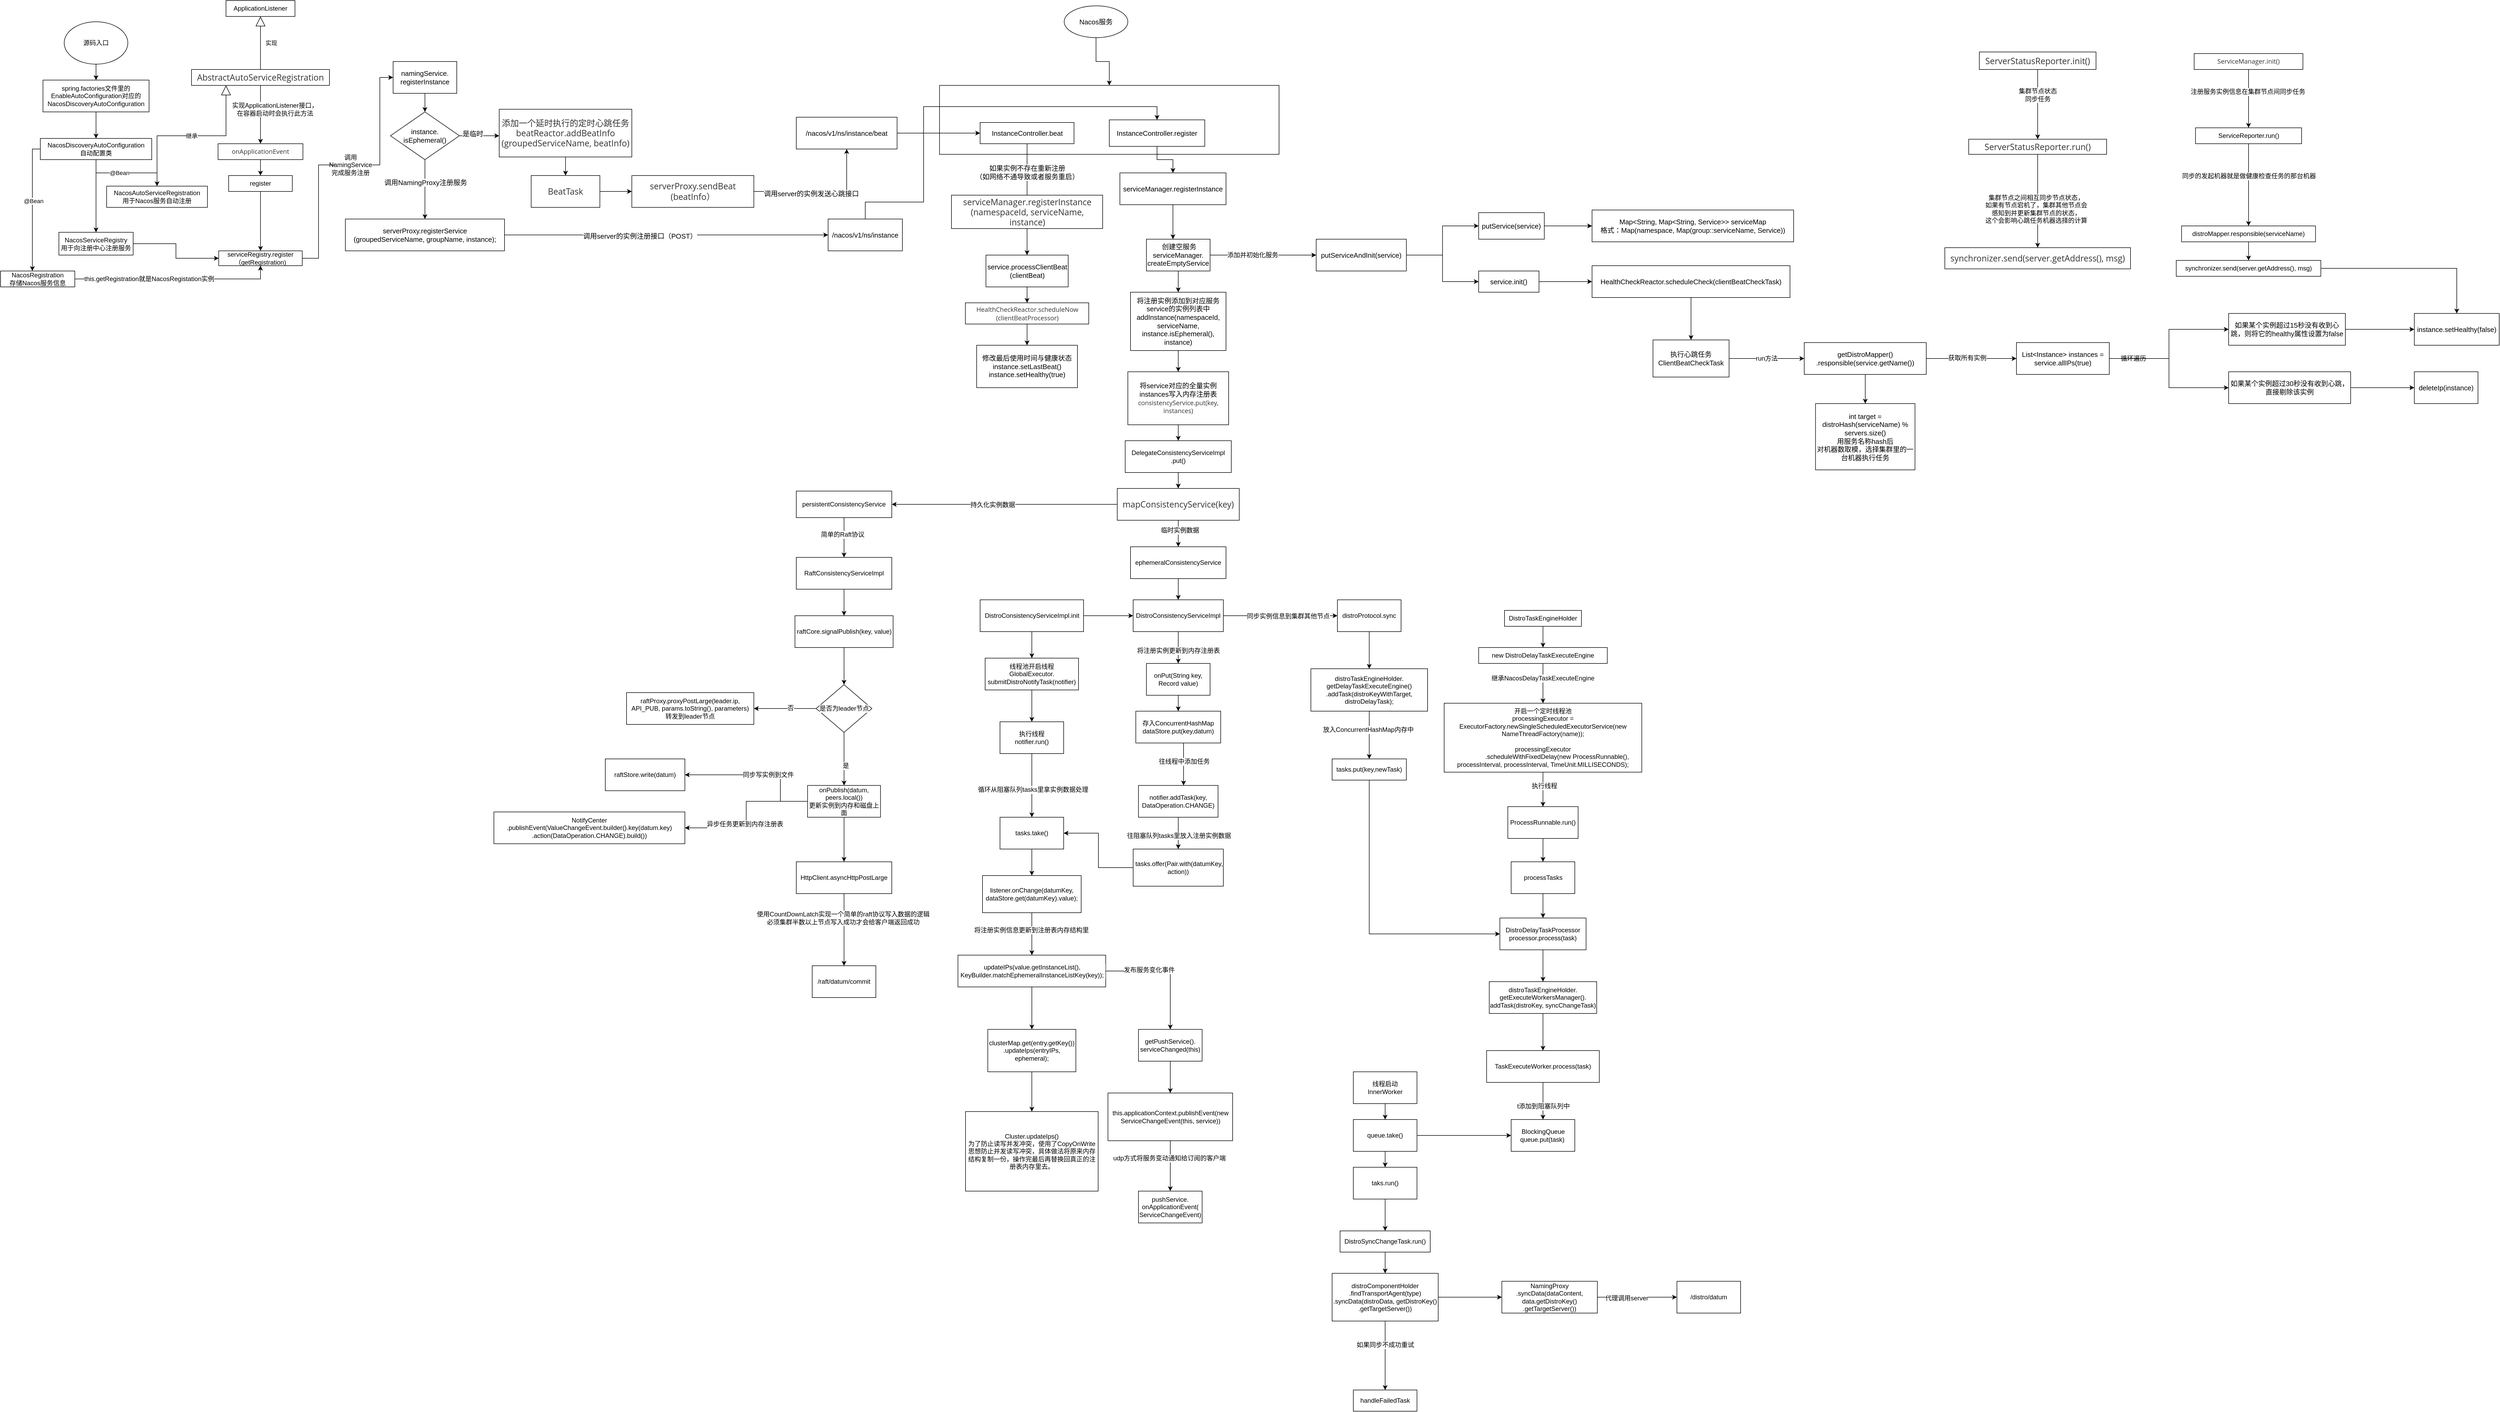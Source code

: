 <mxfile version="16.4.3" type="github">
  <diagram id="AB8aLDAtlRgpEcZsJVLx" name="第 1 页">
    <mxGraphModel dx="782" dy="436" grid="1" gridSize="10" guides="1" tooltips="1" connect="1" arrows="1" fold="1" page="1" pageScale="1" pageWidth="827" pageHeight="1169" math="0" shadow="0">
      <root>
        <mxCell id="0" />
        <mxCell id="1" parent="0" />
        <mxCell id="2w30Hlw0sIKCpYPZPKEo-76" value="" style="rounded=0;whiteSpace=wrap;html=1;labelBackgroundColor=#FFFFFF;fontSize=13;strokeColor=#000000;" parent="1" vertex="1">
          <mxGeometry x="1770" y="290" width="640" height="130" as="geometry" />
        </mxCell>
        <mxCell id="2w30Hlw0sIKCpYPZPKEo-4" value="" style="edgeStyle=orthogonalEdgeStyle;rounded=0;orthogonalLoop=1;jettySize=auto;html=1;" parent="1" source="2w30Hlw0sIKCpYPZPKEo-1" target="2w30Hlw0sIKCpYPZPKEo-3" edge="1">
          <mxGeometry relative="1" as="geometry" />
        </mxCell>
        <mxCell id="2w30Hlw0sIKCpYPZPKEo-1" value="源码入口" style="ellipse;whiteSpace=wrap;html=1;" parent="1" vertex="1">
          <mxGeometry x="120" y="170" width="120" height="80" as="geometry" />
        </mxCell>
        <mxCell id="2w30Hlw0sIKCpYPZPKEo-8" value="" style="edgeStyle=orthogonalEdgeStyle;rounded=0;orthogonalLoop=1;jettySize=auto;html=1;" parent="1" source="2w30Hlw0sIKCpYPZPKEo-3" target="2w30Hlw0sIKCpYPZPKEo-7" edge="1">
          <mxGeometry relative="1" as="geometry" />
        </mxCell>
        <mxCell id="2w30Hlw0sIKCpYPZPKEo-3" value="spring.factories文件里的EnableAutoConfiguration对应的NacosDiscoveryAutoConfiguration" style="whiteSpace=wrap;html=1;" parent="1" vertex="1">
          <mxGeometry x="80" y="280" width="200" height="60" as="geometry" />
        </mxCell>
        <mxCell id="2w30Hlw0sIKCpYPZPKEo-10" value="" style="edgeStyle=orthogonalEdgeStyle;rounded=0;orthogonalLoop=1;jettySize=auto;html=1;entryX=0.5;entryY=0;entryDx=0;entryDy=0;" parent="1" source="2w30Hlw0sIKCpYPZPKEo-7" target="2w30Hlw0sIKCpYPZPKEo-9" edge="1">
          <mxGeometry relative="1" as="geometry">
            <mxPoint x="180" y="540" as="targetPoint" />
            <Array as="points">
              <mxPoint x="180" y="500" />
              <mxPoint x="180" y="500" />
            </Array>
          </mxGeometry>
        </mxCell>
        <mxCell id="2w30Hlw0sIKCpYPZPKEo-12" value="" style="edgeStyle=orthogonalEdgeStyle;rounded=0;orthogonalLoop=1;jettySize=auto;html=1;" parent="1" source="2w30Hlw0sIKCpYPZPKEo-7" target="2w30Hlw0sIKCpYPZPKEo-11" edge="1">
          <mxGeometry relative="1" as="geometry">
            <Array as="points">
              <mxPoint x="60" y="410" />
            </Array>
          </mxGeometry>
        </mxCell>
        <mxCell id="2w30Hlw0sIKCpYPZPKEo-15" value="@Bean" style="edgeLabel;html=1;align=center;verticalAlign=middle;resizable=0;points=[];" parent="2w30Hlw0sIKCpYPZPKEo-12" vertex="1" connectable="0">
          <mxGeometry x="-0.078" y="2" relative="1" as="geometry">
            <mxPoint as="offset" />
          </mxGeometry>
        </mxCell>
        <mxCell id="2w30Hlw0sIKCpYPZPKEo-14" value="" style="edgeStyle=orthogonalEdgeStyle;rounded=0;orthogonalLoop=1;jettySize=auto;html=1;" parent="1" source="2w30Hlw0sIKCpYPZPKEo-7" target="2w30Hlw0sIKCpYPZPKEo-13" edge="1">
          <mxGeometry relative="1" as="geometry" />
        </mxCell>
        <mxCell id="2w30Hlw0sIKCpYPZPKEo-16" value="@Bean" style="edgeLabel;html=1;align=center;verticalAlign=middle;resizable=0;points=[];" parent="2w30Hlw0sIKCpYPZPKEo-14" vertex="1" connectable="0">
          <mxGeometry x="-0.164" relative="1" as="geometry">
            <mxPoint as="offset" />
          </mxGeometry>
        </mxCell>
        <mxCell id="2w30Hlw0sIKCpYPZPKEo-7" value="NacosDiscoveryAutoConfiguration&lt;br&gt;自动配置类" style="whiteSpace=wrap;html=1;" parent="1" vertex="1">
          <mxGeometry x="75" y="390" width="210" height="40" as="geometry" />
        </mxCell>
        <mxCell id="2w30Hlw0sIKCpYPZPKEo-40" style="edgeStyle=orthogonalEdgeStyle;rounded=0;orthogonalLoop=1;jettySize=auto;html=1;fontSize=12;" parent="1" source="2w30Hlw0sIKCpYPZPKEo-9" target="2w30Hlw0sIKCpYPZPKEo-35" edge="1">
          <mxGeometry relative="1" as="geometry" />
        </mxCell>
        <mxCell id="2w30Hlw0sIKCpYPZPKEo-9" value="NacosServiceRegistry&lt;br&gt;用于向注册中心注册服务" style="whiteSpace=wrap;html=1;" parent="1" vertex="1">
          <mxGeometry x="110" y="567" width="140" height="43" as="geometry" />
        </mxCell>
        <mxCell id="2w30Hlw0sIKCpYPZPKEo-39" style="rounded=0;orthogonalLoop=1;jettySize=auto;html=1;entryX=0.5;entryY=1;entryDx=0;entryDy=0;fontSize=12;edgeStyle=orthogonalEdgeStyle;" parent="1" source="2w30Hlw0sIKCpYPZPKEo-11" target="2w30Hlw0sIKCpYPZPKEo-35" edge="1">
          <mxGeometry relative="1" as="geometry" />
        </mxCell>
        <mxCell id="2w30Hlw0sIKCpYPZPKEo-41" value="this.getRegistration就是NacosRegistation实例" style="edgeLabel;html=1;align=center;verticalAlign=middle;resizable=0;points=[];fontSize=12;" parent="2w30Hlw0sIKCpYPZPKEo-39" vertex="1" connectable="0">
          <mxGeometry x="-0.603" y="-1" relative="1" as="geometry">
            <mxPoint x="65" y="-1" as="offset" />
          </mxGeometry>
        </mxCell>
        <mxCell id="2w30Hlw0sIKCpYPZPKEo-11" value="NacosRegistration&lt;br&gt;存储Nacos服务信息" style="whiteSpace=wrap;html=1;" parent="1" vertex="1">
          <mxGeometry y="640" width="140" height="30" as="geometry" />
        </mxCell>
        <mxCell id="2w30Hlw0sIKCpYPZPKEo-13" value="NacosAutoServiceRegistration&lt;br&gt;用于Nacos服务自动注册" style="whiteSpace=wrap;html=1;" parent="1" vertex="1">
          <mxGeometry x="200" y="480" width="190" height="40" as="geometry" />
        </mxCell>
        <mxCell id="2w30Hlw0sIKCpYPZPKEo-19" value="&lt;span&gt;ApplicationListener&lt;/span&gt;" style="rounded=0;whiteSpace=wrap;html=1;strokeColor=#000000;" parent="1" vertex="1">
          <mxGeometry x="425" y="130" width="130" height="30" as="geometry" />
        </mxCell>
        <mxCell id="2w30Hlw0sIKCpYPZPKEo-29" value="" style="edgeStyle=orthogonalEdgeStyle;rounded=0;orthogonalLoop=1;jettySize=auto;html=1;" parent="1" source="2w30Hlw0sIKCpYPZPKEo-20" target="2w30Hlw0sIKCpYPZPKEo-28" edge="1">
          <mxGeometry relative="1" as="geometry" />
        </mxCell>
        <mxCell id="2w30Hlw0sIKCpYPZPKEo-20" value="&lt;pre style=&quot;color: rgb(169 , 183 , 198) ; font-family: &amp;#34;consolas&amp;#34; ; font-size: 13.5pt&quot;&gt;&lt;span style=&quot;color: rgb(51 , 51 , 51) ; font-family: &amp;#34;open sans&amp;#34; , &amp;#34;clear sans&amp;#34; , &amp;#34;helvetica neue&amp;#34; , &amp;#34;helvetica&amp;#34; , &amp;#34;arial&amp;#34; , &amp;#34;segoe ui emoji&amp;#34; , sans-serif ; font-size: 16px ; background-color: rgb(255 , 255 , 255)&quot;&gt;AbstractAutoServiceRegistration&lt;/span&gt;&lt;br&gt;&lt;/pre&gt;" style="rounded=0;whiteSpace=wrap;html=1;strokeColor=#000000;" parent="1" vertex="1">
          <mxGeometry x="360" y="260" width="260" height="30" as="geometry" />
        </mxCell>
        <mxCell id="2w30Hlw0sIKCpYPZPKEo-26" value="实现" style="endArrow=block;endSize=16;endFill=0;html=1;rounded=0;entryX=0.5;entryY=1;entryDx=0;entryDy=0;exitX=0.5;exitY=0;exitDx=0;exitDy=0;" parent="1" source="2w30Hlw0sIKCpYPZPKEo-20" target="2w30Hlw0sIKCpYPZPKEo-19" edge="1">
          <mxGeometry y="-20" width="160" relative="1" as="geometry">
            <mxPoint x="440" y="260" as="sourcePoint" />
            <mxPoint x="600" y="260" as="targetPoint" />
            <mxPoint as="offset" />
          </mxGeometry>
        </mxCell>
        <mxCell id="2w30Hlw0sIKCpYPZPKEo-34" value="" style="edgeStyle=orthogonalEdgeStyle;rounded=0;orthogonalLoop=1;jettySize=auto;html=1;" parent="1" source="2w30Hlw0sIKCpYPZPKEo-28" target="2w30Hlw0sIKCpYPZPKEo-33" edge="1">
          <mxGeometry relative="1" as="geometry" />
        </mxCell>
        <mxCell id="2w30Hlw0sIKCpYPZPKEo-28" value="&lt;span style=&quot;color: rgb(51 , 51 , 51) ; font-family: &amp;#34;open sans&amp;#34; , &amp;#34;clear sans&amp;#34; , &amp;#34;helvetica neue&amp;#34; , &amp;#34;helvetica&amp;#34; , &amp;#34;arial&amp;#34; , &amp;#34;segoe ui emoji&amp;#34; , sans-serif ; background-color: rgb(255 , 255 , 255)&quot;&gt;&lt;font style=&quot;font-size: 12px&quot;&gt;onApplicationEvent&lt;/font&gt;&lt;/span&gt;" style="whiteSpace=wrap;html=1;strokeColor=#000000;rounded=0;" parent="1" vertex="1">
          <mxGeometry x="410" y="400" width="160" height="30" as="geometry" />
        </mxCell>
        <mxCell id="2w30Hlw0sIKCpYPZPKEo-30" value="继承" style="endArrow=block;endSize=16;endFill=0;html=1;rounded=0;exitX=0.5;exitY=0;exitDx=0;exitDy=0;entryX=0.25;entryY=1;entryDx=0;entryDy=0;edgeStyle=orthogonalEdgeStyle;" parent="1" source="2w30Hlw0sIKCpYPZPKEo-13" target="2w30Hlw0sIKCpYPZPKEo-20" edge="1">
          <mxGeometry width="160" relative="1" as="geometry">
            <mxPoint x="340" y="330" as="sourcePoint" />
            <mxPoint x="500" y="330" as="targetPoint" />
          </mxGeometry>
        </mxCell>
        <mxCell id="2w30Hlw0sIKCpYPZPKEo-32" value="实现ApplicationListener接口，在容器启动时会执行此方法" style="text;html=1;strokeColor=none;fillColor=none;align=center;verticalAlign=middle;whiteSpace=wrap;rounded=0;labelBackgroundColor=#FFFFFF;" parent="1" vertex="1">
          <mxGeometry x="430" y="320" width="175" height="30" as="geometry" />
        </mxCell>
        <mxCell id="2w30Hlw0sIKCpYPZPKEo-36" value="" style="edgeStyle=orthogonalEdgeStyle;rounded=0;orthogonalLoop=1;jettySize=auto;html=1;" parent="1" source="2w30Hlw0sIKCpYPZPKEo-33" target="2w30Hlw0sIKCpYPZPKEo-35" edge="1">
          <mxGeometry relative="1" as="geometry" />
        </mxCell>
        <mxCell id="2w30Hlw0sIKCpYPZPKEo-33" value="register" style="whiteSpace=wrap;html=1;strokeColor=#000000;rounded=0;" parent="1" vertex="1">
          <mxGeometry x="430" y="460" width="120" height="30" as="geometry" />
        </mxCell>
        <mxCell id="2w30Hlw0sIKCpYPZPKEo-43" style="edgeStyle=orthogonalEdgeStyle;rounded=0;orthogonalLoop=1;jettySize=auto;html=1;entryX=0;entryY=0.5;entryDx=0;entryDy=0;fontSize=12;startArrow=none;" parent="1" source="2w30Hlw0sIKCpYPZPKEo-44" target="2w30Hlw0sIKCpYPZPKEo-42" edge="1">
          <mxGeometry relative="1" as="geometry" />
        </mxCell>
        <mxCell id="2w30Hlw0sIKCpYPZPKEo-35" value="serviceRegistry.register&lt;br&gt;（getRegistration)" style="whiteSpace=wrap;html=1;strokeColor=#000000;rounded=0;" parent="1" vertex="1">
          <mxGeometry x="411.25" y="602" width="157.5" height="28" as="geometry" />
        </mxCell>
        <mxCell id="2w30Hlw0sIKCpYPZPKEo-49" value="" style="edgeStyle=orthogonalEdgeStyle;rounded=0;orthogonalLoop=1;jettySize=auto;html=1;fontSize=13;" parent="1" source="2w30Hlw0sIKCpYPZPKEo-42" target="2w30Hlw0sIKCpYPZPKEo-48" edge="1">
          <mxGeometry relative="1" as="geometry" />
        </mxCell>
        <mxCell id="2w30Hlw0sIKCpYPZPKEo-42" value="namingService.&lt;br style=&quot;font-size: 13px;&quot;&gt;registerInstance" style="rounded=0;whiteSpace=wrap;html=1;labelBackgroundColor=#FFFFFF;fontSize=13;strokeColor=#000000;" parent="1" vertex="1">
          <mxGeometry x="740" y="245" width="120" height="60" as="geometry" />
        </mxCell>
        <mxCell id="2w30Hlw0sIKCpYPZPKEo-44" value="调用NamingService完成服务注册" style="text;html=1;strokeColor=none;fillColor=none;align=center;verticalAlign=middle;whiteSpace=wrap;rounded=0;labelBackgroundColor=#FFFFFF;fontSize=12;" parent="1" vertex="1">
          <mxGeometry x="630" y="425" width="60" height="30" as="geometry" />
        </mxCell>
        <mxCell id="2w30Hlw0sIKCpYPZPKEo-45" value="" style="edgeStyle=orthogonalEdgeStyle;rounded=0;orthogonalLoop=1;jettySize=auto;html=1;entryX=0;entryY=0.5;entryDx=0;entryDy=0;fontSize=12;endArrow=none;" parent="1" source="2w30Hlw0sIKCpYPZPKEo-35" target="2w30Hlw0sIKCpYPZPKEo-44" edge="1">
          <mxGeometry relative="1" as="geometry">
            <mxPoint x="568.75" y="616" as="sourcePoint" />
            <mxPoint x="740" y="275" as="targetPoint" />
          </mxGeometry>
        </mxCell>
        <mxCell id="2w30Hlw0sIKCpYPZPKEo-51" value="" style="edgeStyle=orthogonalEdgeStyle;rounded=0;orthogonalLoop=1;jettySize=auto;html=1;fontSize=13;" parent="1" source="2w30Hlw0sIKCpYPZPKEo-48" target="2w30Hlw0sIKCpYPZPKEo-50" edge="1">
          <mxGeometry relative="1" as="geometry" />
        </mxCell>
        <mxCell id="2w30Hlw0sIKCpYPZPKEo-52" value="调用NamingProxy注册服务" style="edgeLabel;html=1;align=center;verticalAlign=middle;resizable=0;points=[];fontSize=13;" parent="2w30Hlw0sIKCpYPZPKEo-51" vertex="1" connectable="0">
          <mxGeometry x="-0.242" y="1" relative="1" as="geometry">
            <mxPoint as="offset" />
          </mxGeometry>
        </mxCell>
        <mxCell id="2w30Hlw0sIKCpYPZPKEo-54" value="" style="edgeStyle=orthogonalEdgeStyle;rounded=0;orthogonalLoop=1;jettySize=auto;html=1;fontSize=13;" parent="1" source="2w30Hlw0sIKCpYPZPKEo-48" target="2w30Hlw0sIKCpYPZPKEo-53" edge="1">
          <mxGeometry relative="1" as="geometry">
            <Array as="points">
              <mxPoint x="950" y="385" />
              <mxPoint x="950" y="385" />
            </Array>
          </mxGeometry>
        </mxCell>
        <mxCell id="2w30Hlw0sIKCpYPZPKEo-55" value="是临时" style="edgeLabel;html=1;align=center;verticalAlign=middle;resizable=0;points=[];fontSize=13;" parent="2w30Hlw0sIKCpYPZPKEo-54" vertex="1" connectable="0">
          <mxGeometry x="-0.339" y="4" relative="1" as="geometry">
            <mxPoint as="offset" />
          </mxGeometry>
        </mxCell>
        <mxCell id="2w30Hlw0sIKCpYPZPKEo-48" value="instance.&lt;br&gt;isEphemeral()" style="rhombus;whiteSpace=wrap;html=1;fontSize=13;strokeColor=#000000;rounded=0;labelBackgroundColor=#FFFFFF;" parent="1" vertex="1">
          <mxGeometry x="735" y="340" width="130" height="90" as="geometry" />
        </mxCell>
        <mxCell id="2w30Hlw0sIKCpYPZPKEo-61" value="" style="edgeStyle=orthogonalEdgeStyle;rounded=0;orthogonalLoop=1;jettySize=auto;html=1;fontSize=13;" parent="1" source="2w30Hlw0sIKCpYPZPKEo-50" target="2w30Hlw0sIKCpYPZPKEo-60" edge="1">
          <mxGeometry relative="1" as="geometry" />
        </mxCell>
        <mxCell id="2w30Hlw0sIKCpYPZPKEo-62" value="调用server的实例注册接口（POST）" style="edgeLabel;html=1;align=center;verticalAlign=middle;resizable=0;points=[];fontSize=13;" parent="2w30Hlw0sIKCpYPZPKEo-61" vertex="1" connectable="0">
          <mxGeometry x="-0.164" y="-2" relative="1" as="geometry">
            <mxPoint as="offset" />
          </mxGeometry>
        </mxCell>
        <mxCell id="2w30Hlw0sIKCpYPZPKEo-50" value="serverProxy.registerService&lt;br&gt;(groupedServiceName, groupName, instance);" style="whiteSpace=wrap;html=1;fontSize=13;strokeColor=#000000;rounded=0;labelBackgroundColor=#FFFFFF;" parent="1" vertex="1">
          <mxGeometry x="650" y="542" width="300" height="60" as="geometry" />
        </mxCell>
        <mxCell id="2w30Hlw0sIKCpYPZPKEo-57" value="" style="edgeStyle=orthogonalEdgeStyle;rounded=0;orthogonalLoop=1;jettySize=auto;html=1;fontSize=13;" parent="1" source="2w30Hlw0sIKCpYPZPKEo-53" target="2w30Hlw0sIKCpYPZPKEo-56" edge="1">
          <mxGeometry relative="1" as="geometry" />
        </mxCell>
        <mxCell id="2w30Hlw0sIKCpYPZPKEo-53" value="&lt;span style=&quot;color: rgb(51 , 51 , 51) ; font-family: &amp;#34;open sans&amp;#34; , &amp;#34;clear sans&amp;#34; , &amp;#34;helvetica neue&amp;#34; , &amp;#34;helvetica&amp;#34; , &amp;#34;arial&amp;#34; , &amp;#34;segoe ui emoji&amp;#34; , sans-serif ; font-size: 16px&quot;&gt;添加一个延时执行的定时心跳任务&lt;br&gt;beatReactor.addBeatInfo&lt;br&gt;(groupedServiceName, beatInfo)&lt;/span&gt;" style="whiteSpace=wrap;html=1;fontSize=13;strokeColor=#000000;rounded=0;labelBackgroundColor=#FFFFFF;" parent="1" vertex="1">
          <mxGeometry x="940" y="335" width="250" height="90" as="geometry" />
        </mxCell>
        <mxCell id="2w30Hlw0sIKCpYPZPKEo-59" value="" style="edgeStyle=orthogonalEdgeStyle;rounded=0;orthogonalLoop=1;jettySize=auto;html=1;fontSize=13;" parent="1" source="2w30Hlw0sIKCpYPZPKEo-56" target="2w30Hlw0sIKCpYPZPKEo-58" edge="1">
          <mxGeometry relative="1" as="geometry" />
        </mxCell>
        <mxCell id="2w30Hlw0sIKCpYPZPKEo-56" value="&lt;pre style=&quot;background-color: #2b2b2b ; color: #a9b7c6 ; font-family: &amp;#34;consolas&amp;#34; ; font-size: 13.5pt&quot;&gt;&lt;span style=&quot;color: rgb(51 , 51 , 51) ; font-family: &amp;#34;open sans&amp;#34; , &amp;#34;clear sans&amp;#34; , &amp;#34;helvetica neue&amp;#34; , &amp;#34;helvetica&amp;#34; , &amp;#34;arial&amp;#34; , &amp;#34;segoe ui emoji&amp;#34; , sans-serif ; font-size: 16px ; background-color: rgb(255 , 255 , 255)&quot;&gt;BeatTask&lt;/span&gt;&lt;br&gt;&lt;/pre&gt;" style="whiteSpace=wrap;html=1;fontSize=13;strokeColor=#000000;rounded=0;labelBackgroundColor=#FFFFFF;" parent="1" vertex="1">
          <mxGeometry x="1000.25" y="460" width="129.5" height="60" as="geometry" />
        </mxCell>
        <mxCell id="2w30Hlw0sIKCpYPZPKEo-64" value="" style="edgeStyle=orthogonalEdgeStyle;rounded=0;orthogonalLoop=1;jettySize=auto;html=1;fontSize=13;" parent="1" source="2w30Hlw0sIKCpYPZPKEo-58" target="2w30Hlw0sIKCpYPZPKEo-63" edge="1">
          <mxGeometry relative="1" as="geometry" />
        </mxCell>
        <mxCell id="2w30Hlw0sIKCpYPZPKEo-65" value="调用server的实例发送心跳接口" style="edgeLabel;html=1;align=center;verticalAlign=middle;resizable=0;points=[];fontSize=13;" parent="2w30Hlw0sIKCpYPZPKEo-64" vertex="1" connectable="0">
          <mxGeometry x="-0.151" y="-4" relative="1" as="geometry">
            <mxPoint as="offset" />
          </mxGeometry>
        </mxCell>
        <mxCell id="2w30Hlw0sIKCpYPZPKEo-58" value="&lt;span style=&quot;color: rgb(51 , 51 , 51) ; font-family: &amp;#34;open sans&amp;#34; , &amp;#34;clear sans&amp;#34; , &amp;#34;helvetica neue&amp;#34; , &amp;#34;helvetica&amp;#34; , &amp;#34;arial&amp;#34; , &amp;#34;segoe ui emoji&amp;#34; , sans-serif ; font-size: 16px&quot;&gt;serverProxy.sendBeat&lt;br&gt;(beatInfo）&lt;/span&gt;" style="whiteSpace=wrap;html=1;fontSize=13;strokeColor=#000000;rounded=0;labelBackgroundColor=#FFFFFF;" parent="1" vertex="1">
          <mxGeometry x="1190" y="460" width="230" height="60" as="geometry" />
        </mxCell>
        <mxCell id="2w30Hlw0sIKCpYPZPKEo-95" style="edgeStyle=orthogonalEdgeStyle;rounded=0;orthogonalLoop=1;jettySize=auto;html=1;entryX=0.5;entryY=0;entryDx=0;entryDy=0;fontSize=12;" parent="1" source="2w30Hlw0sIKCpYPZPKEo-60" target="2w30Hlw0sIKCpYPZPKEo-71" edge="1">
          <mxGeometry relative="1" as="geometry">
            <Array as="points">
              <mxPoint x="1630" y="510" />
              <mxPoint x="1740" y="510" />
              <mxPoint x="1740" y="330" />
              <mxPoint x="2180" y="330" />
            </Array>
          </mxGeometry>
        </mxCell>
        <mxCell id="2w30Hlw0sIKCpYPZPKEo-60" value="/nacos/v1/ns/instance" style="whiteSpace=wrap;html=1;fontSize=13;strokeColor=#000000;rounded=0;labelBackgroundColor=#FFFFFF;" parent="1" vertex="1">
          <mxGeometry x="1560" y="542" width="140" height="60" as="geometry" />
        </mxCell>
        <mxCell id="2w30Hlw0sIKCpYPZPKEo-70" style="edgeStyle=orthogonalEdgeStyle;rounded=0;orthogonalLoop=1;jettySize=auto;html=1;entryX=0;entryY=0.5;entryDx=0;entryDy=0;fontSize=13;" parent="1" source="2w30Hlw0sIKCpYPZPKEo-63" target="2w30Hlw0sIKCpYPZPKEo-69" edge="1">
          <mxGeometry relative="1" as="geometry" />
        </mxCell>
        <mxCell id="2w30Hlw0sIKCpYPZPKEo-63" value="/nacos/v1/ns/instance/beat" style="whiteSpace=wrap;html=1;fontSize=13;strokeColor=#000000;rounded=0;labelBackgroundColor=#FFFFFF;" parent="1" vertex="1">
          <mxGeometry x="1500" y="350" width="190" height="60" as="geometry" />
        </mxCell>
        <mxCell id="2w30Hlw0sIKCpYPZPKEo-79" value="" style="edgeStyle=orthogonalEdgeStyle;rounded=0;orthogonalLoop=1;jettySize=auto;html=1;fontSize=13;entryX=0.5;entryY=0;entryDx=0;entryDy=0;" parent="1" source="2w30Hlw0sIKCpYPZPKEo-69" target="2w30Hlw0sIKCpYPZPKEo-80" edge="1">
          <mxGeometry relative="1" as="geometry">
            <mxPoint x="1935" y="470" as="targetPoint" />
            <Array as="points">
              <mxPoint x="1935" y="510" />
              <mxPoint x="1935" y="510" />
            </Array>
          </mxGeometry>
        </mxCell>
        <mxCell id="2w30Hlw0sIKCpYPZPKEo-82" value="&lt;span&gt;如果实例不存在重新注册&lt;br&gt;（如网络不通导致或者服务重启）&lt;/span&gt;" style="edgeLabel;html=1;align=center;verticalAlign=middle;resizable=0;points=[];fontSize=13;" parent="2w30Hlw0sIKCpYPZPKEo-79" vertex="1" connectable="0">
          <mxGeometry x="-0.133" relative="1" as="geometry">
            <mxPoint as="offset" />
          </mxGeometry>
        </mxCell>
        <mxCell id="2w30Hlw0sIKCpYPZPKEo-69" value="InstanceController.beat" style="rounded=0;whiteSpace=wrap;html=1;labelBackgroundColor=#FFFFFF;fontSize=13;strokeColor=#000000;" parent="1" vertex="1">
          <mxGeometry x="1846.5" y="360" width="177" height="40" as="geometry" />
        </mxCell>
        <mxCell id="2w30Hlw0sIKCpYPZPKEo-97" value="" style="edgeStyle=orthogonalEdgeStyle;rounded=0;orthogonalLoop=1;jettySize=auto;html=1;fontSize=12;" parent="1" source="2w30Hlw0sIKCpYPZPKEo-71" target="2w30Hlw0sIKCpYPZPKEo-96" edge="1">
          <mxGeometry relative="1" as="geometry" />
        </mxCell>
        <mxCell id="2w30Hlw0sIKCpYPZPKEo-71" value="InstanceController.register" style="whiteSpace=wrap;html=1;fontSize=13;strokeColor=#000000;rounded=0;labelBackgroundColor=#FFFFFF;" parent="1" vertex="1">
          <mxGeometry x="2090" y="355" width="180" height="50" as="geometry" />
        </mxCell>
        <mxCell id="2w30Hlw0sIKCpYPZPKEo-77" value="" style="edgeStyle=orthogonalEdgeStyle;rounded=0;orthogonalLoop=1;jettySize=auto;html=1;fontSize=13;" parent="1" source="2w30Hlw0sIKCpYPZPKEo-73" target="2w30Hlw0sIKCpYPZPKEo-76" edge="1">
          <mxGeometry relative="1" as="geometry" />
        </mxCell>
        <mxCell id="2w30Hlw0sIKCpYPZPKEo-73" value="Nacos服务" style="ellipse;whiteSpace=wrap;html=1;labelBackgroundColor=#FFFFFF;fontSize=13;strokeColor=#000000;" parent="1" vertex="1">
          <mxGeometry x="2005" y="140" width="120" height="60" as="geometry" />
        </mxCell>
        <mxCell id="2w30Hlw0sIKCpYPZPKEo-84" value="" style="edgeStyle=orthogonalEdgeStyle;rounded=0;orthogonalLoop=1;jettySize=auto;html=1;fontSize=13;" parent="1" source="2w30Hlw0sIKCpYPZPKEo-80" target="2w30Hlw0sIKCpYPZPKEo-83" edge="1">
          <mxGeometry relative="1" as="geometry" />
        </mxCell>
        <mxCell id="2w30Hlw0sIKCpYPZPKEo-80" value="&lt;span style=&quot;color: rgb(51 , 51 , 51) ; font-family: &amp;#34;open sans&amp;#34; , &amp;#34;clear sans&amp;#34; , &amp;#34;helvetica neue&amp;#34; , &amp;#34;helvetica&amp;#34; , &amp;#34;arial&amp;#34; , &amp;#34;segoe ui emoji&amp;#34; , sans-serif ; font-size: 16px&quot;&gt;serviceManager.registerInstance&lt;br&gt;(namespaceId, serviceName, instance)&lt;/span&gt;" style="whiteSpace=wrap;html=1;fontSize=13;strokeColor=#000000;rounded=0;labelBackgroundColor=#FFFFFF;" parent="1" vertex="1">
          <mxGeometry x="1792.5" y="497" width="285" height="63" as="geometry" />
        </mxCell>
        <mxCell id="2w30Hlw0sIKCpYPZPKEo-87" value="" style="edgeStyle=orthogonalEdgeStyle;rounded=0;orthogonalLoop=1;jettySize=auto;html=1;fontSize=13;" parent="1" source="2w30Hlw0sIKCpYPZPKEo-83" target="2w30Hlw0sIKCpYPZPKEo-86" edge="1">
          <mxGeometry relative="1" as="geometry" />
        </mxCell>
        <mxCell id="2w30Hlw0sIKCpYPZPKEo-83" value="service.processClientBeat&lt;br&gt;(clientBeat)" style="whiteSpace=wrap;html=1;fontSize=13;strokeColor=#000000;rounded=0;labelBackgroundColor=#FFFFFF;" parent="1" vertex="1">
          <mxGeometry x="1857.5" y="610" width="155" height="60" as="geometry" />
        </mxCell>
        <mxCell id="2w30Hlw0sIKCpYPZPKEo-94" value="" style="edgeStyle=orthogonalEdgeStyle;rounded=0;orthogonalLoop=1;jettySize=auto;html=1;fontSize=12;" parent="1" source="2w30Hlw0sIKCpYPZPKEo-86" target="2w30Hlw0sIKCpYPZPKEo-93" edge="1">
          <mxGeometry relative="1" as="geometry" />
        </mxCell>
        <mxCell id="2w30Hlw0sIKCpYPZPKEo-86" value="&lt;span style=&quot;color: rgb(51 , 51 , 51) ; font-family: &amp;#34;open sans&amp;#34; , &amp;#34;clear sans&amp;#34; , &amp;#34;helvetica neue&amp;#34; , &amp;#34;helvetica&amp;#34; , &amp;#34;arial&amp;#34; , &amp;#34;segoe ui emoji&amp;#34; , sans-serif ; font-size: 12px&quot;&gt;HealthCheckReactor.scheduleNow&lt;br&gt;(clientBeatProcessor)&lt;/span&gt;" style="whiteSpace=wrap;html=1;fontSize=13;strokeColor=#000000;rounded=0;labelBackgroundColor=#FFFFFF;" parent="1" vertex="1">
          <mxGeometry x="1818.75" y="700" width="232.5" height="40" as="geometry" />
        </mxCell>
        <mxCell id="2w30Hlw0sIKCpYPZPKEo-93" value="修改最后使用时间与健康状态&lt;br&gt;instance.setLastBeat()&lt;br&gt;instance.setHealthy(true)" style="whiteSpace=wrap;html=1;fontSize=13;strokeColor=#000000;rounded=0;labelBackgroundColor=#FFFFFF;" parent="1" vertex="1">
          <mxGeometry x="1840" y="780" width="190" height="80" as="geometry" />
        </mxCell>
        <mxCell id="2w30Hlw0sIKCpYPZPKEo-99" value="" style="edgeStyle=orthogonalEdgeStyle;rounded=0;orthogonalLoop=1;jettySize=auto;html=1;fontSize=12;" parent="1" source="2w30Hlw0sIKCpYPZPKEo-96" target="2w30Hlw0sIKCpYPZPKEo-98" edge="1">
          <mxGeometry relative="1" as="geometry">
            <Array as="points">
              <mxPoint x="2200" y="590" />
              <mxPoint x="2200" y="590" />
            </Array>
          </mxGeometry>
        </mxCell>
        <mxCell id="2w30Hlw0sIKCpYPZPKEo-96" value="serviceManager.registerInstance" style="whiteSpace=wrap;html=1;fontSize=13;strokeColor=#000000;rounded=0;labelBackgroundColor=#FFFFFF;" parent="1" vertex="1">
          <mxGeometry x="2110" y="455" width="200" height="60" as="geometry" />
        </mxCell>
        <mxCell id="2w30Hlw0sIKCpYPZPKEo-101" value="" style="edgeStyle=orthogonalEdgeStyle;rounded=0;orthogonalLoop=1;jettySize=auto;html=1;fontSize=12;" parent="1" source="2w30Hlw0sIKCpYPZPKEo-98" target="2w30Hlw0sIKCpYPZPKEo-100" edge="1">
          <mxGeometry relative="1" as="geometry" />
        </mxCell>
        <mxCell id="2w30Hlw0sIKCpYPZPKEo-241" value="" style="edgeStyle=orthogonalEdgeStyle;rounded=0;orthogonalLoop=1;jettySize=auto;html=1;fontSize=12;" parent="1" source="2w30Hlw0sIKCpYPZPKEo-98" target="2w30Hlw0sIKCpYPZPKEo-240" edge="1">
          <mxGeometry relative="1" as="geometry" />
        </mxCell>
        <mxCell id="2w30Hlw0sIKCpYPZPKEo-242" value="添加并初始化服务" style="edgeLabel;html=1;align=center;verticalAlign=middle;resizable=0;points=[];fontSize=12;" parent="2w30Hlw0sIKCpYPZPKEo-241" vertex="1" connectable="0">
          <mxGeometry x="-0.2" relative="1" as="geometry">
            <mxPoint as="offset" />
          </mxGeometry>
        </mxCell>
        <mxCell id="2w30Hlw0sIKCpYPZPKEo-98" value="&amp;nbsp;创建空服务&lt;br&gt;serviceManager.&lt;br&gt;createEmptyService" style="whiteSpace=wrap;html=1;fontSize=13;strokeColor=#000000;rounded=0;labelBackgroundColor=#FFFFFF;" parent="1" vertex="1">
          <mxGeometry x="2160" y="580" width="120" height="60" as="geometry" />
        </mxCell>
        <mxCell id="2w30Hlw0sIKCpYPZPKEo-104" value="" style="edgeStyle=orthogonalEdgeStyle;rounded=0;orthogonalLoop=1;jettySize=auto;html=1;fontSize=12;" parent="1" source="2w30Hlw0sIKCpYPZPKEo-100" target="2w30Hlw0sIKCpYPZPKEo-103" edge="1">
          <mxGeometry relative="1" as="geometry" />
        </mxCell>
        <mxCell id="2w30Hlw0sIKCpYPZPKEo-100" value="将注册实例添加到对应服务service的实例列表中&lt;br&gt;addInstance(namespaceId, serviceName, instance.isEphemeral(), instance)" style="whiteSpace=wrap;html=1;fontSize=13;strokeColor=#000000;rounded=0;labelBackgroundColor=#FFFFFF;" parent="1" vertex="1">
          <mxGeometry x="2130" y="680" width="180" height="110" as="geometry" />
        </mxCell>
        <mxCell id="2w30Hlw0sIKCpYPZPKEo-106" value="" style="edgeStyle=orthogonalEdgeStyle;rounded=0;orthogonalLoop=1;jettySize=auto;html=1;fontSize=12;" parent="1" source="2w30Hlw0sIKCpYPZPKEo-103" target="2w30Hlw0sIKCpYPZPKEo-105" edge="1">
          <mxGeometry relative="1" as="geometry" />
        </mxCell>
        <mxCell id="2w30Hlw0sIKCpYPZPKEo-103" value="将service对应的全量实例instances写入内存注册表&lt;br&gt;&lt;span style=&quot;color: rgb(51 , 51 , 51) ; font-family: &amp;#34;open sans&amp;#34; , &amp;#34;clear sans&amp;#34; , &amp;#34;helvetica neue&amp;#34; , &amp;#34;helvetica&amp;#34; , &amp;#34;arial&amp;#34; , &amp;#34;segoe ui emoji&amp;#34; , sans-serif&quot;&gt;&lt;font style=&quot;font-size: 12px&quot;&gt;consistencyService.put(key, instances)&lt;/font&gt;&lt;/span&gt;" style="whiteSpace=wrap;html=1;fontSize=13;strokeColor=#000000;rounded=0;labelBackgroundColor=#FFFFFF;" parent="1" vertex="1">
          <mxGeometry x="2125" y="830" width="190" height="100" as="geometry" />
        </mxCell>
        <mxCell id="2w30Hlw0sIKCpYPZPKEo-108" value="" style="edgeStyle=orthogonalEdgeStyle;rounded=0;orthogonalLoop=1;jettySize=auto;html=1;fontSize=12;" parent="1" source="2w30Hlw0sIKCpYPZPKEo-105" target="2w30Hlw0sIKCpYPZPKEo-107" edge="1">
          <mxGeometry relative="1" as="geometry" />
        </mxCell>
        <mxCell id="2w30Hlw0sIKCpYPZPKEo-105" value="DelegateConsistencyServiceImpl&lt;br&gt;.put()" style="whiteSpace=wrap;html=1;fontSize=12;strokeColor=#000000;rounded=0;labelBackgroundColor=#FFFFFF;" parent="1" vertex="1">
          <mxGeometry x="2120" y="960" width="200" height="60" as="geometry" />
        </mxCell>
        <mxCell id="2w30Hlw0sIKCpYPZPKEo-110" value="" style="edgeStyle=orthogonalEdgeStyle;rounded=0;orthogonalLoop=1;jettySize=auto;html=1;fontSize=12;" parent="1" source="2w30Hlw0sIKCpYPZPKEo-107" target="2w30Hlw0sIKCpYPZPKEo-109" edge="1">
          <mxGeometry relative="1" as="geometry">
            <Array as="points">
              <mxPoint x="2220" y="1150" />
              <mxPoint x="2220" y="1150" />
            </Array>
          </mxGeometry>
        </mxCell>
        <mxCell id="2w30Hlw0sIKCpYPZPKEo-132" value="&lt;span style=&quot;background-color: rgb(248 , 249 , 250)&quot;&gt;临时实例数据&lt;/span&gt;" style="edgeLabel;html=1;align=center;verticalAlign=middle;resizable=0;points=[];fontSize=12;" parent="2w30Hlw0sIKCpYPZPKEo-110" vertex="1" connectable="0">
          <mxGeometry x="-0.25" y="3" relative="1" as="geometry">
            <mxPoint as="offset" />
          </mxGeometry>
        </mxCell>
        <mxCell id="2w30Hlw0sIKCpYPZPKEo-113" value="" style="edgeStyle=orthogonalEdgeStyle;rounded=0;orthogonalLoop=1;jettySize=auto;html=1;fontSize=12;" parent="1" source="2w30Hlw0sIKCpYPZPKEo-107" target="2w30Hlw0sIKCpYPZPKEo-112" edge="1">
          <mxGeometry relative="1" as="geometry">
            <Array as="points">
              <mxPoint x="2040" y="1080" />
              <mxPoint x="2040" y="1080" />
            </Array>
          </mxGeometry>
        </mxCell>
        <mxCell id="2w30Hlw0sIKCpYPZPKEo-131" value="&lt;span style=&quot;background-color: rgb(248 , 249 , 250)&quot;&gt;持久化实例数据&lt;/span&gt;" style="edgeLabel;html=1;align=center;verticalAlign=middle;resizable=0;points=[];fontSize=12;" parent="2w30Hlw0sIKCpYPZPKEo-113" vertex="1" connectable="0">
          <mxGeometry x="0.107" y="1" relative="1" as="geometry">
            <mxPoint as="offset" />
          </mxGeometry>
        </mxCell>
        <mxCell id="2w30Hlw0sIKCpYPZPKEo-107" value="&lt;span style=&quot;color: rgb(51 , 51 , 51) ; font-family: &amp;#34;open sans&amp;#34; , &amp;#34;clear sans&amp;#34; , &amp;#34;helvetica neue&amp;#34; , &amp;#34;helvetica&amp;#34; , &amp;#34;arial&amp;#34; , &amp;#34;segoe ui emoji&amp;#34; , sans-serif ; font-size: 16px&quot;&gt;mapConsistencyService(key)&lt;/span&gt;" style="whiteSpace=wrap;html=1;strokeColor=#000000;rounded=0;labelBackgroundColor=#FFFFFF;" parent="1" vertex="1">
          <mxGeometry x="2105" y="1050" width="230" height="60" as="geometry" />
        </mxCell>
        <mxCell id="2w30Hlw0sIKCpYPZPKEo-116" value="" style="edgeStyle=orthogonalEdgeStyle;rounded=0;orthogonalLoop=1;jettySize=auto;html=1;fontSize=12;" parent="1" source="2w30Hlw0sIKCpYPZPKEo-109" target="2w30Hlw0sIKCpYPZPKEo-115" edge="1">
          <mxGeometry relative="1" as="geometry">
            <Array as="points">
              <mxPoint x="2220" y="1300" />
              <mxPoint x="2220" y="1300" />
            </Array>
          </mxGeometry>
        </mxCell>
        <mxCell id="2w30Hlw0sIKCpYPZPKEo-109" value="ephemeralConsistencyService" style="whiteSpace=wrap;html=1;strokeColor=#000000;rounded=0;labelBackgroundColor=#FFFFFF;" parent="1" vertex="1">
          <mxGeometry x="2130" y="1160" width="180" height="60" as="geometry" />
        </mxCell>
        <mxCell id="2w30Hlw0sIKCpYPZPKEo-211" value="" style="edgeStyle=orthogonalEdgeStyle;rounded=0;orthogonalLoop=1;jettySize=auto;html=1;fontSize=12;" parent="1" source="2w30Hlw0sIKCpYPZPKEo-112" target="2w30Hlw0sIKCpYPZPKEo-210" edge="1">
          <mxGeometry relative="1" as="geometry" />
        </mxCell>
        <mxCell id="2w30Hlw0sIKCpYPZPKEo-212" value="简单的Raft协议" style="edgeLabel;html=1;align=center;verticalAlign=middle;resizable=0;points=[];fontSize=12;" parent="2w30Hlw0sIKCpYPZPKEo-211" vertex="1" connectable="0">
          <mxGeometry x="-0.163" y="-3" relative="1" as="geometry">
            <mxPoint as="offset" />
          </mxGeometry>
        </mxCell>
        <mxCell id="2w30Hlw0sIKCpYPZPKEo-112" value="persistentConsistencyService" style="whiteSpace=wrap;html=1;strokeColor=#000000;rounded=0;labelBackgroundColor=#FFFFFF;" parent="1" vertex="1">
          <mxGeometry x="1500" y="1055" width="180" height="50" as="geometry" />
        </mxCell>
        <mxCell id="2w30Hlw0sIKCpYPZPKEo-118" value="" style="edgeStyle=orthogonalEdgeStyle;rounded=0;orthogonalLoop=1;jettySize=auto;html=1;fontSize=12;" parent="1" source="2w30Hlw0sIKCpYPZPKEo-115" target="2w30Hlw0sIKCpYPZPKEo-117" edge="1">
          <mxGeometry relative="1" as="geometry" />
        </mxCell>
        <mxCell id="2w30Hlw0sIKCpYPZPKEo-121" value="将注册实例更新到内存注册表" style="edgeLabel;html=1;align=center;verticalAlign=middle;resizable=0;points=[];fontSize=12;" parent="2w30Hlw0sIKCpYPZPKEo-118" vertex="1" connectable="0">
          <mxGeometry x="0.2" relative="1" as="geometry">
            <mxPoint as="offset" />
          </mxGeometry>
        </mxCell>
        <mxCell id="2w30Hlw0sIKCpYPZPKEo-161" value="" style="edgeStyle=orthogonalEdgeStyle;rounded=0;orthogonalLoop=1;jettySize=auto;html=1;fontSize=12;" parent="1" source="2w30Hlw0sIKCpYPZPKEo-115" target="2w30Hlw0sIKCpYPZPKEo-160" edge="1">
          <mxGeometry relative="1" as="geometry" />
        </mxCell>
        <mxCell id="2w30Hlw0sIKCpYPZPKEo-162" value="同步实例信息到集群其他节点" style="edgeLabel;html=1;align=center;verticalAlign=middle;resizable=0;points=[];fontSize=12;" parent="2w30Hlw0sIKCpYPZPKEo-161" vertex="1" connectable="0">
          <mxGeometry x="0.135" y="-1" relative="1" as="geometry">
            <mxPoint as="offset" />
          </mxGeometry>
        </mxCell>
        <mxCell id="2w30Hlw0sIKCpYPZPKEo-115" value="DistroConsistencyServiceImpl" style="whiteSpace=wrap;html=1;strokeColor=#000000;rounded=0;labelBackgroundColor=#FFFFFF;" parent="1" vertex="1">
          <mxGeometry x="2135" y="1260" width="170" height="60" as="geometry" />
        </mxCell>
        <mxCell id="2w30Hlw0sIKCpYPZPKEo-123" value="" style="edgeStyle=orthogonalEdgeStyle;rounded=0;orthogonalLoop=1;jettySize=auto;html=1;fontSize=12;" parent="1" source="2w30Hlw0sIKCpYPZPKEo-117" target="2w30Hlw0sIKCpYPZPKEo-122" edge="1">
          <mxGeometry relative="1" as="geometry" />
        </mxCell>
        <mxCell id="2w30Hlw0sIKCpYPZPKEo-117" value="onPut(String key, Record value)" style="whiteSpace=wrap;html=1;strokeColor=#000000;rounded=0;labelBackgroundColor=#FFFFFF;" parent="1" vertex="1">
          <mxGeometry x="2160" y="1380" width="120" height="60" as="geometry" />
        </mxCell>
        <mxCell id="2w30Hlw0sIKCpYPZPKEo-125" value="" style="edgeStyle=orthogonalEdgeStyle;rounded=0;orthogonalLoop=1;jettySize=auto;html=1;fontSize=12;" parent="1" source="2w30Hlw0sIKCpYPZPKEo-122" target="2w30Hlw0sIKCpYPZPKEo-124" edge="1">
          <mxGeometry relative="1" as="geometry">
            <Array as="points">
              <mxPoint x="2230" y="1560" />
              <mxPoint x="2230" y="1560" />
            </Array>
          </mxGeometry>
        </mxCell>
        <mxCell id="2w30Hlw0sIKCpYPZPKEo-126" value="往线程中添加任务" style="edgeLabel;html=1;align=center;verticalAlign=middle;resizable=0;points=[];fontSize=12;" parent="2w30Hlw0sIKCpYPZPKEo-125" vertex="1" connectable="0">
          <mxGeometry x="-0.126" y="1" relative="1" as="geometry">
            <mxPoint as="offset" />
          </mxGeometry>
        </mxCell>
        <mxCell id="2w30Hlw0sIKCpYPZPKEo-122" value="存入ConcurrentHashMap&lt;br&gt;dataStore.put(key,datum)" style="whiteSpace=wrap;html=1;strokeColor=#000000;rounded=0;labelBackgroundColor=#FFFFFF;" parent="1" vertex="1">
          <mxGeometry x="2140" y="1470" width="160" height="60" as="geometry" />
        </mxCell>
        <mxCell id="2w30Hlw0sIKCpYPZPKEo-128" value="" style="edgeStyle=orthogonalEdgeStyle;rounded=0;orthogonalLoop=1;jettySize=auto;html=1;fontSize=12;" parent="1" source="2w30Hlw0sIKCpYPZPKEo-124" target="2w30Hlw0sIKCpYPZPKEo-127" edge="1">
          <mxGeometry relative="1" as="geometry" />
        </mxCell>
        <mxCell id="2w30Hlw0sIKCpYPZPKEo-129" value="往阻塞队列tasks里放入注册实例数据" style="edgeLabel;html=1;align=center;verticalAlign=middle;resizable=0;points=[];fontSize=12;" parent="2w30Hlw0sIKCpYPZPKEo-128" vertex="1" connectable="0">
          <mxGeometry x="0.165" y="1" relative="1" as="geometry">
            <mxPoint as="offset" />
          </mxGeometry>
        </mxCell>
        <mxCell id="2w30Hlw0sIKCpYPZPKEo-124" value="notifier.addTask(key, DataOperation.CHANGE)" style="whiteSpace=wrap;html=1;strokeColor=#000000;rounded=0;labelBackgroundColor=#FFFFFF;" parent="1" vertex="1">
          <mxGeometry x="2145" y="1610" width="150" height="60" as="geometry" />
        </mxCell>
        <mxCell id="2w30Hlw0sIKCpYPZPKEo-142" style="edgeStyle=orthogonalEdgeStyle;rounded=0;orthogonalLoop=1;jettySize=auto;html=1;entryX=1;entryY=0.5;entryDx=0;entryDy=0;fontSize=12;" parent="1" source="2w30Hlw0sIKCpYPZPKEo-127" target="2w30Hlw0sIKCpYPZPKEo-139" edge="1">
          <mxGeometry relative="1" as="geometry" />
        </mxCell>
        <mxCell id="2w30Hlw0sIKCpYPZPKEo-127" value="&amp;nbsp;tasks.offer(Pair.with(datumKey, action))" style="whiteSpace=wrap;html=1;strokeColor=#000000;rounded=0;labelBackgroundColor=#FFFFFF;" parent="1" vertex="1">
          <mxGeometry x="2135" y="1730" width="170" height="70" as="geometry" />
        </mxCell>
        <mxCell id="2w30Hlw0sIKCpYPZPKEo-134" value="" style="edgeStyle=orthogonalEdgeStyle;rounded=0;orthogonalLoop=1;jettySize=auto;html=1;fontSize=12;" parent="1" source="2w30Hlw0sIKCpYPZPKEo-133" target="2w30Hlw0sIKCpYPZPKEo-115" edge="1">
          <mxGeometry relative="1" as="geometry" />
        </mxCell>
        <mxCell id="2w30Hlw0sIKCpYPZPKEo-136" value="" style="edgeStyle=orthogonalEdgeStyle;rounded=0;orthogonalLoop=1;jettySize=auto;html=1;fontSize=12;" parent="1" source="2w30Hlw0sIKCpYPZPKEo-133" target="2w30Hlw0sIKCpYPZPKEo-135" edge="1">
          <mxGeometry relative="1" as="geometry" />
        </mxCell>
        <mxCell id="2w30Hlw0sIKCpYPZPKEo-133" value="DistroConsistencyServiceImpl.init" style="rounded=0;whiteSpace=wrap;html=1;labelBackgroundColor=#FFFFFF;fontSize=12;strokeColor=#000000;" parent="1" vertex="1">
          <mxGeometry x="1846.5" y="1260" width="195" height="60" as="geometry" />
        </mxCell>
        <mxCell id="2w30Hlw0sIKCpYPZPKEo-138" value="" style="edgeStyle=orthogonalEdgeStyle;rounded=0;orthogonalLoop=1;jettySize=auto;html=1;fontSize=12;" parent="1" source="2w30Hlw0sIKCpYPZPKEo-135" target="2w30Hlw0sIKCpYPZPKEo-137" edge="1">
          <mxGeometry relative="1" as="geometry" />
        </mxCell>
        <mxCell id="2w30Hlw0sIKCpYPZPKEo-135" value="线程池开启线程&lt;br&gt;GlobalExecutor.&lt;br&gt;submitDistroNotifyTask(notifier)" style="whiteSpace=wrap;html=1;strokeColor=#000000;rounded=0;labelBackgroundColor=#FFFFFF;" parent="1" vertex="1">
          <mxGeometry x="1856" y="1370" width="176" height="60" as="geometry" />
        </mxCell>
        <mxCell id="2w30Hlw0sIKCpYPZPKEo-140" value="" style="edgeStyle=orthogonalEdgeStyle;rounded=0;orthogonalLoop=1;jettySize=auto;html=1;fontSize=12;" parent="1" source="2w30Hlw0sIKCpYPZPKEo-137" target="2w30Hlw0sIKCpYPZPKEo-139" edge="1">
          <mxGeometry relative="1" as="geometry" />
        </mxCell>
        <mxCell id="2w30Hlw0sIKCpYPZPKEo-141" value="循环从阻塞队列tasks里拿实例数据处理" style="edgeLabel;html=1;align=center;verticalAlign=middle;resizable=0;points=[];fontSize=12;" parent="2w30Hlw0sIKCpYPZPKEo-140" vertex="1" connectable="0">
          <mxGeometry x="0.133" y="2" relative="1" as="geometry">
            <mxPoint as="offset" />
          </mxGeometry>
        </mxCell>
        <mxCell id="2w30Hlw0sIKCpYPZPKEo-137" value="执行线程&lt;br&gt;notifier.run()" style="whiteSpace=wrap;html=1;strokeColor=#000000;rounded=0;labelBackgroundColor=#FFFFFF;" parent="1" vertex="1">
          <mxGeometry x="1884" y="1490" width="120" height="60" as="geometry" />
        </mxCell>
        <mxCell id="2w30Hlw0sIKCpYPZPKEo-144" value="" style="edgeStyle=orthogonalEdgeStyle;rounded=0;orthogonalLoop=1;jettySize=auto;html=1;fontSize=12;" parent="1" source="2w30Hlw0sIKCpYPZPKEo-139" target="2w30Hlw0sIKCpYPZPKEo-143" edge="1">
          <mxGeometry relative="1" as="geometry" />
        </mxCell>
        <mxCell id="2w30Hlw0sIKCpYPZPKEo-139" value="tasks.take()" style="whiteSpace=wrap;html=1;strokeColor=#000000;rounded=0;labelBackgroundColor=#FFFFFF;" parent="1" vertex="1">
          <mxGeometry x="1884" y="1670" width="120" height="60" as="geometry" />
        </mxCell>
        <mxCell id="2w30Hlw0sIKCpYPZPKEo-146" value="" style="edgeStyle=orthogonalEdgeStyle;rounded=0;orthogonalLoop=1;jettySize=auto;html=1;fontSize=12;" parent="1" source="2w30Hlw0sIKCpYPZPKEo-143" target="2w30Hlw0sIKCpYPZPKEo-145" edge="1">
          <mxGeometry relative="1" as="geometry" />
        </mxCell>
        <mxCell id="2w30Hlw0sIKCpYPZPKEo-147" value="将注册实例信息更新到注册表内存结构里" style="edgeLabel;html=1;align=center;verticalAlign=middle;resizable=0;points=[];fontSize=12;" parent="2w30Hlw0sIKCpYPZPKEo-146" vertex="1" connectable="0">
          <mxGeometry x="-0.175" y="-1" relative="1" as="geometry">
            <mxPoint as="offset" />
          </mxGeometry>
        </mxCell>
        <mxCell id="2w30Hlw0sIKCpYPZPKEo-143" value="listener.onChange(datumKey, dataStore.get(datumKey).value);" style="whiteSpace=wrap;html=1;strokeColor=#000000;rounded=0;labelBackgroundColor=#FFFFFF;" parent="1" vertex="1">
          <mxGeometry x="1851" y="1780" width="186" height="70" as="geometry" />
        </mxCell>
        <mxCell id="2w30Hlw0sIKCpYPZPKEo-149" value="" style="edgeStyle=orthogonalEdgeStyle;rounded=0;orthogonalLoop=1;jettySize=auto;html=1;fontSize=12;" parent="1" source="2w30Hlw0sIKCpYPZPKEo-145" target="2w30Hlw0sIKCpYPZPKEo-148" edge="1">
          <mxGeometry relative="1" as="geometry" />
        </mxCell>
        <mxCell id="2w30Hlw0sIKCpYPZPKEo-151" value="" style="edgeStyle=orthogonalEdgeStyle;rounded=0;orthogonalLoop=1;jettySize=auto;html=1;fontSize=12;" parent="1" source="2w30Hlw0sIKCpYPZPKEo-145" target="2w30Hlw0sIKCpYPZPKEo-150" edge="1">
          <mxGeometry relative="1" as="geometry" />
        </mxCell>
        <mxCell id="2w30Hlw0sIKCpYPZPKEo-152" value="发布服务变化事件" style="edgeLabel;html=1;align=center;verticalAlign=middle;resizable=0;points=[];fontSize=12;" parent="2w30Hlw0sIKCpYPZPKEo-151" vertex="1" connectable="0">
          <mxGeometry x="-0.298" y="2" relative="1" as="geometry">
            <mxPoint as="offset" />
          </mxGeometry>
        </mxCell>
        <mxCell id="2w30Hlw0sIKCpYPZPKEo-145" value="updateIPs(value.getInstanceList(), KeyBuilder.matchEphemeralInstanceListKey(key));" style="whiteSpace=wrap;html=1;strokeColor=#000000;rounded=0;labelBackgroundColor=#FFFFFF;" parent="1" vertex="1">
          <mxGeometry x="1804.75" y="1930" width="278.5" height="60" as="geometry" />
        </mxCell>
        <mxCell id="2w30Hlw0sIKCpYPZPKEo-159" value="" style="edgeStyle=orthogonalEdgeStyle;rounded=0;orthogonalLoop=1;jettySize=auto;html=1;fontSize=12;" parent="1" source="2w30Hlw0sIKCpYPZPKEo-148" target="2w30Hlw0sIKCpYPZPKEo-158" edge="1">
          <mxGeometry relative="1" as="geometry" />
        </mxCell>
        <mxCell id="2w30Hlw0sIKCpYPZPKEo-148" value="clusterMap.get(entry.getKey())&lt;br&gt;.updateIps(entryIPs, ephemeral);" style="whiteSpace=wrap;html=1;strokeColor=#000000;rounded=0;labelBackgroundColor=#FFFFFF;" parent="1" vertex="1">
          <mxGeometry x="1861" y="2070" width="166" height="80" as="geometry" />
        </mxCell>
        <mxCell id="2w30Hlw0sIKCpYPZPKEo-154" value="" style="edgeStyle=orthogonalEdgeStyle;rounded=0;orthogonalLoop=1;jettySize=auto;html=1;fontSize=12;" parent="1" source="2w30Hlw0sIKCpYPZPKEo-150" target="2w30Hlw0sIKCpYPZPKEo-153" edge="1">
          <mxGeometry relative="1" as="geometry" />
        </mxCell>
        <mxCell id="2w30Hlw0sIKCpYPZPKEo-150" value="getPushService().&lt;br&gt;serviceChanged(this)" style="whiteSpace=wrap;html=1;strokeColor=#000000;rounded=0;labelBackgroundColor=#FFFFFF;" parent="1" vertex="1">
          <mxGeometry x="2145" y="2070" width="120" height="60" as="geometry" />
        </mxCell>
        <mxCell id="2w30Hlw0sIKCpYPZPKEo-156" value="" style="edgeStyle=orthogonalEdgeStyle;rounded=0;orthogonalLoop=1;jettySize=auto;html=1;fontSize=12;" parent="1" source="2w30Hlw0sIKCpYPZPKEo-153" target="2w30Hlw0sIKCpYPZPKEo-155" edge="1">
          <mxGeometry relative="1" as="geometry" />
        </mxCell>
        <mxCell id="2w30Hlw0sIKCpYPZPKEo-157" value="udp方式将服务变动通知给订阅的客户端" style="edgeLabel;html=1;align=center;verticalAlign=middle;resizable=0;points=[];fontSize=12;" parent="2w30Hlw0sIKCpYPZPKEo-156" vertex="1" connectable="0">
          <mxGeometry x="-0.305" y="-2" relative="1" as="geometry">
            <mxPoint as="offset" />
          </mxGeometry>
        </mxCell>
        <mxCell id="2w30Hlw0sIKCpYPZPKEo-153" value="this.applicationContext.publishEvent(new ServiceChangeEvent(this, service))" style="whiteSpace=wrap;html=1;strokeColor=#000000;rounded=0;labelBackgroundColor=#FFFFFF;" parent="1" vertex="1">
          <mxGeometry x="2087.5" y="2190" width="235" height="90" as="geometry" />
        </mxCell>
        <mxCell id="2w30Hlw0sIKCpYPZPKEo-155" value="pushService.&lt;br&gt;onApplicationEvent(&lt;br&gt;ServiceChangeEvent)" style="whiteSpace=wrap;html=1;strokeColor=#000000;rounded=0;labelBackgroundColor=#FFFFFF;" parent="1" vertex="1">
          <mxGeometry x="2145" y="2375" width="120" height="60" as="geometry" />
        </mxCell>
        <mxCell id="2w30Hlw0sIKCpYPZPKEo-158" value="Cluster.updateIps()&lt;br&gt;为了防止读写并发冲突，使用了CopyOnWrite思想防止并发读写冲突，具体做法将原来内存结构复制一份，操作完最后再替换回真正的注册表内存里去。" style="whiteSpace=wrap;html=1;strokeColor=#000000;rounded=0;labelBackgroundColor=#FFFFFF;" parent="1" vertex="1">
          <mxGeometry x="1819" y="2225" width="250" height="150" as="geometry" />
        </mxCell>
        <mxCell id="2w30Hlw0sIKCpYPZPKEo-164" value="" style="edgeStyle=orthogonalEdgeStyle;rounded=0;orthogonalLoop=1;jettySize=auto;html=1;fontSize=12;" parent="1" source="2w30Hlw0sIKCpYPZPKEo-160" target="2w30Hlw0sIKCpYPZPKEo-163" edge="1">
          <mxGeometry relative="1" as="geometry" />
        </mxCell>
        <mxCell id="2w30Hlw0sIKCpYPZPKEo-160" value="distroProtocol.sync" style="whiteSpace=wrap;html=1;strokeColor=#000000;rounded=0;labelBackgroundColor=#FFFFFF;" parent="1" vertex="1">
          <mxGeometry x="2520" y="1260" width="120" height="60" as="geometry" />
        </mxCell>
        <mxCell id="2w30Hlw0sIKCpYPZPKEo-166" value="" style="edgeStyle=orthogonalEdgeStyle;rounded=0;orthogonalLoop=1;jettySize=auto;html=1;fontSize=12;" parent="1" source="2w30Hlw0sIKCpYPZPKEo-163" target="2w30Hlw0sIKCpYPZPKEo-165" edge="1">
          <mxGeometry relative="1" as="geometry" />
        </mxCell>
        <mxCell id="2w30Hlw0sIKCpYPZPKEo-167" value="放入ConcurrentHashMap内存中" style="edgeLabel;html=1;align=center;verticalAlign=middle;resizable=0;points=[];fontSize=12;" parent="2w30Hlw0sIKCpYPZPKEo-166" vertex="1" connectable="0">
          <mxGeometry x="-0.231" y="-2" relative="1" as="geometry">
            <mxPoint as="offset" />
          </mxGeometry>
        </mxCell>
        <mxCell id="2w30Hlw0sIKCpYPZPKEo-163" value="distroTaskEngineHolder.&lt;br&gt;getDelayTaskExecuteEngine()&lt;br&gt;.addTask(distroKeyWithTarget, distroDelayTask);" style="whiteSpace=wrap;html=1;strokeColor=#000000;rounded=0;labelBackgroundColor=#FFFFFF;" parent="1" vertex="1">
          <mxGeometry x="2470" y="1390" width="220" height="80" as="geometry" />
        </mxCell>
        <mxCell id="2w30Hlw0sIKCpYPZPKEo-197" style="edgeStyle=orthogonalEdgeStyle;rounded=0;orthogonalLoop=1;jettySize=auto;html=1;fontSize=12;entryX=0;entryY=0.5;entryDx=0;entryDy=0;" parent="1" source="2w30Hlw0sIKCpYPZPKEo-165" target="2w30Hlw0sIKCpYPZPKEo-179" edge="1">
          <mxGeometry relative="1" as="geometry">
            <mxPoint x="2820" y="1904" as="targetPoint" />
            <Array as="points">
              <mxPoint x="2580" y="1890" />
            </Array>
          </mxGeometry>
        </mxCell>
        <mxCell id="2w30Hlw0sIKCpYPZPKEo-165" value="tasks.put(key,newTask)" style="whiteSpace=wrap;html=1;strokeColor=#000000;rounded=0;labelBackgroundColor=#FFFFFF;" parent="1" vertex="1">
          <mxGeometry x="2510" y="1560" width="140" height="40" as="geometry" />
        </mxCell>
        <mxCell id="2w30Hlw0sIKCpYPZPKEo-170" value="" style="edgeStyle=orthogonalEdgeStyle;rounded=0;orthogonalLoop=1;jettySize=auto;html=1;fontSize=12;" parent="1" source="2w30Hlw0sIKCpYPZPKEo-168" target="2w30Hlw0sIKCpYPZPKEo-169" edge="1">
          <mxGeometry relative="1" as="geometry" />
        </mxCell>
        <mxCell id="2w30Hlw0sIKCpYPZPKEo-168" value="DistroTaskEngineHolder" style="rounded=0;whiteSpace=wrap;html=1;labelBackgroundColor=#FFFFFF;fontSize=12;strokeColor=#000000;" parent="1" vertex="1">
          <mxGeometry x="2835" y="1280" width="145" height="30" as="geometry" />
        </mxCell>
        <mxCell id="2w30Hlw0sIKCpYPZPKEo-172" value="" style="edgeStyle=orthogonalEdgeStyle;rounded=0;orthogonalLoop=1;jettySize=auto;html=1;fontSize=12;" parent="1" source="2w30Hlw0sIKCpYPZPKEo-169" target="2w30Hlw0sIKCpYPZPKEo-171" edge="1">
          <mxGeometry relative="1" as="geometry" />
        </mxCell>
        <mxCell id="2w30Hlw0sIKCpYPZPKEo-173" value="继承NacosDelayTaskExecuteEngine" style="edgeLabel;html=1;align=center;verticalAlign=middle;resizable=0;points=[];fontSize=12;" parent="2w30Hlw0sIKCpYPZPKEo-172" vertex="1" connectable="0">
          <mxGeometry x="-0.251" y="-1" relative="1" as="geometry">
            <mxPoint as="offset" />
          </mxGeometry>
        </mxCell>
        <mxCell id="2w30Hlw0sIKCpYPZPKEo-169" value="new&amp;nbsp;DistroDelayTaskExecuteEngine" style="whiteSpace=wrap;html=1;strokeColor=#000000;rounded=0;labelBackgroundColor=#FFFFFF;" parent="1" vertex="1">
          <mxGeometry x="2786.25" y="1350" width="242.5" height="30" as="geometry" />
        </mxCell>
        <mxCell id="2w30Hlw0sIKCpYPZPKEo-175" value="" style="edgeStyle=orthogonalEdgeStyle;rounded=0;orthogonalLoop=1;jettySize=auto;html=1;fontSize=12;" parent="1" source="2w30Hlw0sIKCpYPZPKEo-171" target="2w30Hlw0sIKCpYPZPKEo-174" edge="1">
          <mxGeometry relative="1" as="geometry" />
        </mxCell>
        <mxCell id="2w30Hlw0sIKCpYPZPKEo-176" value="执行线程" style="edgeLabel;html=1;align=center;verticalAlign=middle;resizable=0;points=[];fontSize=12;" parent="2w30Hlw0sIKCpYPZPKEo-175" vertex="1" connectable="0">
          <mxGeometry x="-0.193" y="2" relative="1" as="geometry">
            <mxPoint as="offset" />
          </mxGeometry>
        </mxCell>
        <mxCell id="2w30Hlw0sIKCpYPZPKEo-171" value="开启一个定时线程池&lt;br&gt;processingExecutor = ExecutorFactory.newSingleScheduledExecutorService(new NameThreadFactory(name));&lt;br&gt;&lt;br&gt;&lt;div&gt;processingExecutor&lt;/div&gt;&lt;div&gt;&amp;nbsp; &amp;nbsp; &amp;nbsp; &amp;nbsp; &amp;nbsp; &amp;nbsp; &amp;nbsp; &amp;nbsp; .scheduleWithFixedDelay(new ProcessRunnable(), processInterval, processInterval, TimeUnit.MILLISECONDS);&lt;/div&gt;" style="whiteSpace=wrap;html=1;strokeColor=#000000;rounded=0;labelBackgroundColor=#FFFFFF;" parent="1" vertex="1">
          <mxGeometry x="2721.25" y="1455" width="372.5" height="130" as="geometry" />
        </mxCell>
        <mxCell id="2w30Hlw0sIKCpYPZPKEo-178" value="" style="edgeStyle=orthogonalEdgeStyle;rounded=0;orthogonalLoop=1;jettySize=auto;html=1;fontSize=12;" parent="1" source="2w30Hlw0sIKCpYPZPKEo-174" target="2w30Hlw0sIKCpYPZPKEo-177" edge="1">
          <mxGeometry relative="1" as="geometry" />
        </mxCell>
        <mxCell id="2w30Hlw0sIKCpYPZPKEo-174" value="ProcessRunnable.run()" style="whiteSpace=wrap;html=1;strokeColor=#000000;rounded=0;labelBackgroundColor=#FFFFFF;" parent="1" vertex="1">
          <mxGeometry x="2841.25" y="1650" width="132.5" height="60" as="geometry" />
        </mxCell>
        <mxCell id="2w30Hlw0sIKCpYPZPKEo-180" value="" style="edgeStyle=orthogonalEdgeStyle;rounded=0;orthogonalLoop=1;jettySize=auto;html=1;fontSize=12;" parent="1" source="2w30Hlw0sIKCpYPZPKEo-177" target="2w30Hlw0sIKCpYPZPKEo-179" edge="1">
          <mxGeometry relative="1" as="geometry" />
        </mxCell>
        <mxCell id="2w30Hlw0sIKCpYPZPKEo-177" value="processTasks" style="whiteSpace=wrap;html=1;strokeColor=#000000;rounded=0;labelBackgroundColor=#FFFFFF;" parent="1" vertex="1">
          <mxGeometry x="2847.5" y="1754" width="120" height="60" as="geometry" />
        </mxCell>
        <mxCell id="2w30Hlw0sIKCpYPZPKEo-182" value="" style="edgeStyle=orthogonalEdgeStyle;rounded=0;orthogonalLoop=1;jettySize=auto;html=1;fontSize=12;" parent="1" source="2w30Hlw0sIKCpYPZPKEo-179" target="2w30Hlw0sIKCpYPZPKEo-181" edge="1">
          <mxGeometry relative="1" as="geometry" />
        </mxCell>
        <mxCell id="2w30Hlw0sIKCpYPZPKEo-179" value="DistroDelayTaskProcessor&lt;br&gt;processor.process(task)" style="whiteSpace=wrap;html=1;strokeColor=#000000;rounded=0;labelBackgroundColor=#FFFFFF;" parent="1" vertex="1">
          <mxGeometry x="2826.25" y="1860" width="162.5" height="60" as="geometry" />
        </mxCell>
        <mxCell id="2w30Hlw0sIKCpYPZPKEo-184" value="" style="edgeStyle=orthogonalEdgeStyle;rounded=0;orthogonalLoop=1;jettySize=auto;html=1;fontSize=12;" parent="1" source="2w30Hlw0sIKCpYPZPKEo-181" target="2w30Hlw0sIKCpYPZPKEo-183" edge="1">
          <mxGeometry relative="1" as="geometry" />
        </mxCell>
        <mxCell id="2w30Hlw0sIKCpYPZPKEo-181" value="distroTaskEngineHolder.&lt;br&gt;getExecuteWorkersManager().&lt;br&gt;addTask(distroKey, syncChangeTask)" style="whiteSpace=wrap;html=1;strokeColor=#000000;rounded=0;labelBackgroundColor=#FFFFFF;" parent="1" vertex="1">
          <mxGeometry x="2806.25" y="1980" width="202.5" height="60" as="geometry" />
        </mxCell>
        <mxCell id="2w30Hlw0sIKCpYPZPKEo-186" value="" style="edgeStyle=orthogonalEdgeStyle;rounded=0;orthogonalLoop=1;jettySize=auto;html=1;fontSize=12;" parent="1" source="2w30Hlw0sIKCpYPZPKEo-183" target="2w30Hlw0sIKCpYPZPKEo-185" edge="1">
          <mxGeometry relative="1" as="geometry" />
        </mxCell>
        <mxCell id="2w30Hlw0sIKCpYPZPKEo-187" value="t添加到阻塞队列中" style="edgeLabel;html=1;align=center;verticalAlign=middle;resizable=0;points=[];fontSize=12;" parent="2w30Hlw0sIKCpYPZPKEo-186" vertex="1" connectable="0">
          <mxGeometry x="0.283" relative="1" as="geometry">
            <mxPoint as="offset" />
          </mxGeometry>
        </mxCell>
        <mxCell id="2w30Hlw0sIKCpYPZPKEo-183" value="TaskExecuteWorker.process(task)" style="whiteSpace=wrap;html=1;strokeColor=#000000;rounded=0;labelBackgroundColor=#FFFFFF;" parent="1" vertex="1">
          <mxGeometry x="2801.25" y="2110" width="212.5" height="60" as="geometry" />
        </mxCell>
        <mxCell id="2w30Hlw0sIKCpYPZPKEo-185" value="BlockingQueue queue.put(task)&amp;nbsp;" style="whiteSpace=wrap;html=1;strokeColor=#000000;rounded=0;labelBackgroundColor=#FFFFFF;" parent="1" vertex="1">
          <mxGeometry x="2847.5" y="2240" width="120" height="60" as="geometry" />
        </mxCell>
        <mxCell id="2w30Hlw0sIKCpYPZPKEo-190" value="" style="edgeStyle=orthogonalEdgeStyle;rounded=0;orthogonalLoop=1;jettySize=auto;html=1;fontSize=12;" parent="1" source="2w30Hlw0sIKCpYPZPKEo-188" target="2w30Hlw0sIKCpYPZPKEo-189" edge="1">
          <mxGeometry relative="1" as="geometry" />
        </mxCell>
        <mxCell id="2w30Hlw0sIKCpYPZPKEo-188" value="线程启动&lt;br&gt;InnerWorker" style="rounded=0;whiteSpace=wrap;html=1;labelBackgroundColor=#FFFFFF;fontSize=12;strokeColor=#000000;" parent="1" vertex="1">
          <mxGeometry x="2550" y="2150" width="120" height="60" as="geometry" />
        </mxCell>
        <mxCell id="2w30Hlw0sIKCpYPZPKEo-192" style="edgeStyle=orthogonalEdgeStyle;rounded=0;orthogonalLoop=1;jettySize=auto;html=1;entryX=0;entryY=0.5;entryDx=0;entryDy=0;fontSize=12;" parent="1" source="2w30Hlw0sIKCpYPZPKEo-189" target="2w30Hlw0sIKCpYPZPKEo-185" edge="1">
          <mxGeometry relative="1" as="geometry" />
        </mxCell>
        <mxCell id="2w30Hlw0sIKCpYPZPKEo-194" value="" style="edgeStyle=orthogonalEdgeStyle;rounded=0;orthogonalLoop=1;jettySize=auto;html=1;fontSize=12;" parent="1" source="2w30Hlw0sIKCpYPZPKEo-189" target="2w30Hlw0sIKCpYPZPKEo-193" edge="1">
          <mxGeometry relative="1" as="geometry" />
        </mxCell>
        <mxCell id="2w30Hlw0sIKCpYPZPKEo-189" value="queue.take()" style="whiteSpace=wrap;html=1;strokeColor=#000000;rounded=0;labelBackgroundColor=#FFFFFF;" parent="1" vertex="1">
          <mxGeometry x="2550" y="2240" width="120" height="60" as="geometry" />
        </mxCell>
        <mxCell id="2w30Hlw0sIKCpYPZPKEo-196" value="" style="edgeStyle=orthogonalEdgeStyle;rounded=0;orthogonalLoop=1;jettySize=auto;html=1;fontSize=12;" parent="1" source="2w30Hlw0sIKCpYPZPKEo-193" target="2w30Hlw0sIKCpYPZPKEo-195" edge="1">
          <mxGeometry relative="1" as="geometry" />
        </mxCell>
        <mxCell id="2w30Hlw0sIKCpYPZPKEo-193" value="taks.run()" style="whiteSpace=wrap;html=1;strokeColor=#000000;rounded=0;labelBackgroundColor=#FFFFFF;" parent="1" vertex="1">
          <mxGeometry x="2550" y="2330" width="120" height="60" as="geometry" />
        </mxCell>
        <mxCell id="2w30Hlw0sIKCpYPZPKEo-200" value="" style="edgeStyle=orthogonalEdgeStyle;rounded=0;orthogonalLoop=1;jettySize=auto;html=1;fontSize=12;" parent="1" source="2w30Hlw0sIKCpYPZPKEo-195" target="2w30Hlw0sIKCpYPZPKEo-199" edge="1">
          <mxGeometry relative="1" as="geometry" />
        </mxCell>
        <mxCell id="2w30Hlw0sIKCpYPZPKEo-195" value="DistroSyncChangeTask.run()" style="whiteSpace=wrap;html=1;strokeColor=#000000;rounded=0;labelBackgroundColor=#FFFFFF;" parent="1" vertex="1">
          <mxGeometry x="2525" y="2450" width="170" height="40" as="geometry" />
        </mxCell>
        <mxCell id="2w30Hlw0sIKCpYPZPKEo-202" value="" style="edgeStyle=orthogonalEdgeStyle;rounded=0;orthogonalLoop=1;jettySize=auto;html=1;fontSize=12;" parent="1" source="2w30Hlw0sIKCpYPZPKEo-199" target="2w30Hlw0sIKCpYPZPKEo-201" edge="1">
          <mxGeometry relative="1" as="geometry">
            <Array as="points">
              <mxPoint x="2610" y="2670" />
              <mxPoint x="2610" y="2670" />
            </Array>
          </mxGeometry>
        </mxCell>
        <mxCell id="2w30Hlw0sIKCpYPZPKEo-204" value="如果同步不成功重试" style="edgeLabel;html=1;align=center;verticalAlign=middle;resizable=0;points=[];fontSize=12;" parent="2w30Hlw0sIKCpYPZPKEo-202" vertex="1" connectable="0">
          <mxGeometry x="-0.308" relative="1" as="geometry">
            <mxPoint as="offset" />
          </mxGeometry>
        </mxCell>
        <mxCell id="2w30Hlw0sIKCpYPZPKEo-206" value="" style="edgeStyle=orthogonalEdgeStyle;rounded=0;orthogonalLoop=1;jettySize=auto;html=1;fontSize=12;" parent="1" source="2w30Hlw0sIKCpYPZPKEo-199" target="2w30Hlw0sIKCpYPZPKEo-205" edge="1">
          <mxGeometry relative="1" as="geometry" />
        </mxCell>
        <mxCell id="2w30Hlw0sIKCpYPZPKEo-199" value="&lt;div&gt;distroComponentHolder&lt;/div&gt;&lt;div&gt;.findTransportAgent(type)&lt;/div&gt;&lt;div&gt;.syncData(distroData, getDistroKey()&lt;/div&gt;&lt;div&gt;.getTargetServer())&lt;/div&gt;" style="whiteSpace=wrap;html=1;strokeColor=#000000;rounded=0;labelBackgroundColor=#FFFFFF;" parent="1" vertex="1">
          <mxGeometry x="2510" y="2530" width="200" height="90" as="geometry" />
        </mxCell>
        <mxCell id="2w30Hlw0sIKCpYPZPKEo-201" value="handleFailedTask" style="whiteSpace=wrap;html=1;strokeColor=#000000;rounded=0;labelBackgroundColor=#FFFFFF;" parent="1" vertex="1">
          <mxGeometry x="2550" y="2750" width="120" height="40" as="geometry" />
        </mxCell>
        <mxCell id="2w30Hlw0sIKCpYPZPKEo-208" value="" style="edgeStyle=orthogonalEdgeStyle;rounded=0;orthogonalLoop=1;jettySize=auto;html=1;fontSize=12;" parent="1" source="2w30Hlw0sIKCpYPZPKEo-205" target="2w30Hlw0sIKCpYPZPKEo-207" edge="1">
          <mxGeometry relative="1" as="geometry" />
        </mxCell>
        <mxCell id="2w30Hlw0sIKCpYPZPKEo-209" value="代理调用server" style="edgeLabel;html=1;align=center;verticalAlign=middle;resizable=0;points=[];fontSize=12;" parent="2w30Hlw0sIKCpYPZPKEo-208" vertex="1" connectable="0">
          <mxGeometry x="-0.267" y="-2" relative="1" as="geometry">
            <mxPoint as="offset" />
          </mxGeometry>
        </mxCell>
        <mxCell id="2w30Hlw0sIKCpYPZPKEo-205" value="&lt;div&gt;NamingProxy&lt;/div&gt;&lt;div&gt;.syncData(dataContent, data.getDistroKey()&lt;/div&gt;&lt;div&gt;.getTargetServer())&lt;/div&gt;" style="whiteSpace=wrap;html=1;strokeColor=#000000;rounded=0;labelBackgroundColor=#FFFFFF;" parent="1" vertex="1">
          <mxGeometry x="2830" y="2545" width="180" height="60" as="geometry" />
        </mxCell>
        <mxCell id="2w30Hlw0sIKCpYPZPKEo-207" value="/distro/datum" style="whiteSpace=wrap;html=1;strokeColor=#000000;rounded=0;labelBackgroundColor=#FFFFFF;" parent="1" vertex="1">
          <mxGeometry x="3160" y="2545" width="120" height="60" as="geometry" />
        </mxCell>
        <mxCell id="2w30Hlw0sIKCpYPZPKEo-214" value="" style="edgeStyle=orthogonalEdgeStyle;rounded=0;orthogonalLoop=1;jettySize=auto;html=1;fontSize=12;" parent="1" source="2w30Hlw0sIKCpYPZPKEo-210" target="2w30Hlw0sIKCpYPZPKEo-213" edge="1">
          <mxGeometry relative="1" as="geometry" />
        </mxCell>
        <mxCell id="2w30Hlw0sIKCpYPZPKEo-210" value="RaftConsistencyServiceImpl" style="whiteSpace=wrap;html=1;strokeColor=#000000;rounded=0;labelBackgroundColor=#FFFFFF;" parent="1" vertex="1">
          <mxGeometry x="1500" y="1180" width="180" height="60" as="geometry" />
        </mxCell>
        <mxCell id="2w30Hlw0sIKCpYPZPKEo-216" value="" style="edgeStyle=orthogonalEdgeStyle;rounded=0;orthogonalLoop=1;jettySize=auto;html=1;fontSize=12;" parent="1" source="2w30Hlw0sIKCpYPZPKEo-213" target="2w30Hlw0sIKCpYPZPKEo-215" edge="1">
          <mxGeometry relative="1" as="geometry" />
        </mxCell>
        <mxCell id="2w30Hlw0sIKCpYPZPKEo-213" value="raftCore.signalPublish(key, value)" style="whiteSpace=wrap;html=1;strokeColor=#000000;rounded=0;labelBackgroundColor=#FFFFFF;" parent="1" vertex="1">
          <mxGeometry x="1497.5" y="1290" width="185" height="60" as="geometry" />
        </mxCell>
        <mxCell id="2w30Hlw0sIKCpYPZPKEo-218" value="" style="edgeStyle=orthogonalEdgeStyle;rounded=0;orthogonalLoop=1;jettySize=auto;html=1;fontSize=12;" parent="1" source="2w30Hlw0sIKCpYPZPKEo-215" target="2w30Hlw0sIKCpYPZPKEo-217" edge="1">
          <mxGeometry relative="1" as="geometry" />
        </mxCell>
        <mxCell id="2w30Hlw0sIKCpYPZPKEo-222" value="否" style="edgeLabel;html=1;align=center;verticalAlign=middle;resizable=0;points=[];fontSize=12;" parent="2w30Hlw0sIKCpYPZPKEo-218" vertex="1" connectable="0">
          <mxGeometry x="-0.167" y="-1" relative="1" as="geometry">
            <mxPoint as="offset" />
          </mxGeometry>
        </mxCell>
        <mxCell id="2w30Hlw0sIKCpYPZPKEo-224" value="" style="edgeStyle=orthogonalEdgeStyle;rounded=0;orthogonalLoop=1;jettySize=auto;html=1;fontSize=12;" parent="1" source="2w30Hlw0sIKCpYPZPKEo-215" target="2w30Hlw0sIKCpYPZPKEo-223" edge="1">
          <mxGeometry relative="1" as="geometry" />
        </mxCell>
        <mxCell id="2w30Hlw0sIKCpYPZPKEo-225" value="是" style="edgeLabel;html=1;align=center;verticalAlign=middle;resizable=0;points=[];fontSize=12;" parent="2w30Hlw0sIKCpYPZPKEo-224" vertex="1" connectable="0">
          <mxGeometry x="0.262" y="3" relative="1" as="geometry">
            <mxPoint as="offset" />
          </mxGeometry>
        </mxCell>
        <mxCell id="2w30Hlw0sIKCpYPZPKEo-215" value="是否为leader节点" style="rhombus;whiteSpace=wrap;html=1;strokeColor=#000000;rounded=0;labelBackgroundColor=#FFFFFF;" parent="1" vertex="1">
          <mxGeometry x="1537.5" y="1420" width="105" height="90" as="geometry" />
        </mxCell>
        <mxCell id="2w30Hlw0sIKCpYPZPKEo-217" value="raftProxy.proxyPostLarge(leader.ip, API_PUB, params.toString(), parameters)&lt;br&gt;转发到leader节点" style="whiteSpace=wrap;html=1;strokeColor=#000000;rounded=0;labelBackgroundColor=#FFFFFF;" parent="1" vertex="1">
          <mxGeometry x="1180" y="1435" width="240" height="60" as="geometry" />
        </mxCell>
        <mxCell id="2w30Hlw0sIKCpYPZPKEo-227" value="" style="edgeStyle=orthogonalEdgeStyle;rounded=0;orthogonalLoop=1;jettySize=auto;html=1;fontSize=12;" parent="1" source="2w30Hlw0sIKCpYPZPKEo-223" target="2w30Hlw0sIKCpYPZPKEo-226" edge="1">
          <mxGeometry relative="1" as="geometry">
            <Array as="points">
              <mxPoint x="1470" y="1640" />
              <mxPoint x="1470" y="1590" />
            </Array>
          </mxGeometry>
        </mxCell>
        <mxCell id="2w30Hlw0sIKCpYPZPKEo-232" value="同步写实例到文件" style="edgeLabel;html=1;align=center;verticalAlign=middle;resizable=0;points=[];fontSize=12;" parent="2w30Hlw0sIKCpYPZPKEo-227" vertex="1" connectable="0">
          <mxGeometry x="-0.116" relative="1" as="geometry">
            <mxPoint as="offset" />
          </mxGeometry>
        </mxCell>
        <mxCell id="2w30Hlw0sIKCpYPZPKEo-233" style="edgeStyle=orthogonalEdgeStyle;rounded=0;orthogonalLoop=1;jettySize=auto;html=1;entryX=1;entryY=0.5;entryDx=0;entryDy=0;fontSize=12;" parent="1" source="2w30Hlw0sIKCpYPZPKEo-223" target="2w30Hlw0sIKCpYPZPKEo-228" edge="1">
          <mxGeometry relative="1" as="geometry" />
        </mxCell>
        <mxCell id="2w30Hlw0sIKCpYPZPKEo-234" value="异步任务更新到内存注册表" style="edgeLabel;html=1;align=center;verticalAlign=middle;resizable=0;points=[];fontSize=12;" parent="2w30Hlw0sIKCpYPZPKEo-233" vertex="1" connectable="0">
          <mxGeometry x="0.128" y="-3" relative="1" as="geometry">
            <mxPoint as="offset" />
          </mxGeometry>
        </mxCell>
        <mxCell id="2w30Hlw0sIKCpYPZPKEo-236" value="" style="edgeStyle=orthogonalEdgeStyle;rounded=0;orthogonalLoop=1;jettySize=auto;html=1;fontSize=12;" parent="1" source="2w30Hlw0sIKCpYPZPKEo-223" target="2w30Hlw0sIKCpYPZPKEo-235" edge="1">
          <mxGeometry relative="1" as="geometry" />
        </mxCell>
        <mxCell id="2w30Hlw0sIKCpYPZPKEo-223" value="onPublish(datum, peers.local())&lt;br&gt;更新实例到内存和磁盘上面" style="whiteSpace=wrap;html=1;strokeColor=#000000;rounded=0;labelBackgroundColor=#FFFFFF;" parent="1" vertex="1">
          <mxGeometry x="1521.25" y="1610" width="137.5" height="60" as="geometry" />
        </mxCell>
        <mxCell id="2w30Hlw0sIKCpYPZPKEo-226" value="raftStore.write(datum)" style="whiteSpace=wrap;html=1;strokeColor=#000000;rounded=0;labelBackgroundColor=#FFFFFF;" parent="1" vertex="1">
          <mxGeometry x="1140" y="1560" width="150" height="60" as="geometry" />
        </mxCell>
        <mxCell id="2w30Hlw0sIKCpYPZPKEo-228" value="&lt;div&gt;NotifyCenter&lt;/div&gt;&lt;div&gt;.publishEvent(ValueChangeEvent.builder().key(datum.key)&lt;/div&gt;&lt;div&gt;.action(DataOperation.CHANGE).build())&lt;/div&gt;" style="whiteSpace=wrap;html=1;strokeColor=#000000;rounded=0;labelBackgroundColor=#FFFFFF;" parent="1" vertex="1">
          <mxGeometry x="930" y="1660" width="360" height="60" as="geometry" />
        </mxCell>
        <mxCell id="2w30Hlw0sIKCpYPZPKEo-238" value="" style="edgeStyle=orthogonalEdgeStyle;rounded=0;orthogonalLoop=1;jettySize=auto;html=1;fontSize=12;" parent="1" source="2w30Hlw0sIKCpYPZPKEo-235" target="2w30Hlw0sIKCpYPZPKEo-237" edge="1">
          <mxGeometry relative="1" as="geometry">
            <Array as="points">
              <mxPoint x="1590" y="1890" />
              <mxPoint x="1590" y="1890" />
            </Array>
          </mxGeometry>
        </mxCell>
        <mxCell id="2w30Hlw0sIKCpYPZPKEo-239" value="使用CountDownLatch实现一个简单的raft协议写入数据的逻辑&lt;br&gt;必须集群半数以上节点写入成功才会给客户端返回成功" style="edgeLabel;html=1;align=center;verticalAlign=middle;resizable=0;points=[];fontSize=12;" parent="2w30Hlw0sIKCpYPZPKEo-238" vertex="1" connectable="0">
          <mxGeometry x="-0.324" y="-2" relative="1" as="geometry">
            <mxPoint as="offset" />
          </mxGeometry>
        </mxCell>
        <mxCell id="2w30Hlw0sIKCpYPZPKEo-235" value="HttpClient.asyncHttpPostLarge" style="whiteSpace=wrap;html=1;strokeColor=#000000;rounded=0;labelBackgroundColor=#FFFFFF;" parent="1" vertex="1">
          <mxGeometry x="1500" y="1754" width="180" height="60" as="geometry" />
        </mxCell>
        <mxCell id="2w30Hlw0sIKCpYPZPKEo-237" value="/raft/datum/commit" style="whiteSpace=wrap;html=1;strokeColor=#000000;rounded=0;labelBackgroundColor=#FFFFFF;" parent="1" vertex="1">
          <mxGeometry x="1530" y="1950" width="120" height="60" as="geometry" />
        </mxCell>
        <mxCell id="2w30Hlw0sIKCpYPZPKEo-244" value="" style="edgeStyle=orthogonalEdgeStyle;rounded=0;orthogonalLoop=1;jettySize=auto;html=1;fontSize=12;" parent="1" source="2w30Hlw0sIKCpYPZPKEo-240" target="2w30Hlw0sIKCpYPZPKEo-243" edge="1">
          <mxGeometry relative="1" as="geometry" />
        </mxCell>
        <mxCell id="2w30Hlw0sIKCpYPZPKEo-246" value="" style="edgeStyle=orthogonalEdgeStyle;rounded=0;orthogonalLoop=1;jettySize=auto;html=1;fontSize=12;" parent="1" source="2w30Hlw0sIKCpYPZPKEo-240" target="2w30Hlw0sIKCpYPZPKEo-245" edge="1">
          <mxGeometry relative="1" as="geometry" />
        </mxCell>
        <mxCell id="2w30Hlw0sIKCpYPZPKEo-240" value="putServiceAndInit(service)" style="whiteSpace=wrap;html=1;fontSize=13;strokeColor=#000000;rounded=0;labelBackgroundColor=#FFFFFF;" parent="1" vertex="1">
          <mxGeometry x="2480" y="580" width="170" height="60" as="geometry" />
        </mxCell>
        <mxCell id="2w30Hlw0sIKCpYPZPKEo-248" value="" style="edgeStyle=orthogonalEdgeStyle;rounded=0;orthogonalLoop=1;jettySize=auto;html=1;fontSize=12;" parent="1" source="2w30Hlw0sIKCpYPZPKEo-243" target="2w30Hlw0sIKCpYPZPKEo-247" edge="1">
          <mxGeometry relative="1" as="geometry" />
        </mxCell>
        <mxCell id="2w30Hlw0sIKCpYPZPKEo-243" value="putService(service)" style="whiteSpace=wrap;html=1;fontSize=13;strokeColor=#000000;rounded=0;labelBackgroundColor=#FFFFFF;" parent="1" vertex="1">
          <mxGeometry x="2786.25" y="530" width="123.75" height="50" as="geometry" />
        </mxCell>
        <mxCell id="2w30Hlw0sIKCpYPZPKEo-250" value="" style="edgeStyle=orthogonalEdgeStyle;rounded=0;orthogonalLoop=1;jettySize=auto;html=1;fontSize=12;" parent="1" source="2w30Hlw0sIKCpYPZPKEo-245" target="2w30Hlw0sIKCpYPZPKEo-249" edge="1">
          <mxGeometry relative="1" as="geometry" />
        </mxCell>
        <mxCell id="2w30Hlw0sIKCpYPZPKEo-245" value="service.init()" style="whiteSpace=wrap;html=1;fontSize=13;strokeColor=#000000;rounded=0;labelBackgroundColor=#FFFFFF;" parent="1" vertex="1">
          <mxGeometry x="2786.25" y="640" width="113.75" height="40" as="geometry" />
        </mxCell>
        <mxCell id="2w30Hlw0sIKCpYPZPKEo-247" value="Map&amp;lt;String, Map&amp;lt;String, Service&amp;gt;&amp;gt; serviceMap&lt;br&gt;格式：Map(namespace, Map(group::serviceName, Service))" style="whiteSpace=wrap;html=1;fontSize=13;strokeColor=#000000;rounded=0;labelBackgroundColor=#FFFFFF;" parent="1" vertex="1">
          <mxGeometry x="3000" y="525" width="380" height="60" as="geometry" />
        </mxCell>
        <mxCell id="2w30Hlw0sIKCpYPZPKEo-252" value="" style="edgeStyle=orthogonalEdgeStyle;rounded=0;orthogonalLoop=1;jettySize=auto;html=1;fontSize=12;" parent="1" source="2w30Hlw0sIKCpYPZPKEo-249" target="2w30Hlw0sIKCpYPZPKEo-251" edge="1">
          <mxGeometry relative="1" as="geometry" />
        </mxCell>
        <mxCell id="2w30Hlw0sIKCpYPZPKEo-249" value="HealthCheckReactor.scheduleCheck(clientBeatCheckTask)" style="whiteSpace=wrap;html=1;fontSize=13;strokeColor=#000000;rounded=0;labelBackgroundColor=#FFFFFF;" parent="1" vertex="1">
          <mxGeometry x="3000" y="630" width="373.13" height="60" as="geometry" />
        </mxCell>
        <mxCell id="2w30Hlw0sIKCpYPZPKEo-254" value="run方法" style="edgeStyle=orthogonalEdgeStyle;rounded=0;orthogonalLoop=1;jettySize=auto;html=1;fontSize=12;" parent="1" source="2w30Hlw0sIKCpYPZPKEo-251" target="2w30Hlw0sIKCpYPZPKEo-253" edge="1">
          <mxGeometry relative="1" as="geometry" />
        </mxCell>
        <mxCell id="2w30Hlw0sIKCpYPZPKEo-251" value="执行心跳任务ClientBeatCheckTask" style="whiteSpace=wrap;html=1;fontSize=13;strokeColor=#000000;rounded=0;labelBackgroundColor=#FFFFFF;" parent="1" vertex="1">
          <mxGeometry x="3114.85" y="770" width="143.43" height="70" as="geometry" />
        </mxCell>
        <mxCell id="2w30Hlw0sIKCpYPZPKEo-259" value="" style="edgeStyle=orthogonalEdgeStyle;rounded=0;orthogonalLoop=1;jettySize=auto;html=1;fontSize=12;" parent="1" source="2w30Hlw0sIKCpYPZPKEo-253" target="2w30Hlw0sIKCpYPZPKEo-258" edge="1">
          <mxGeometry relative="1" as="geometry" />
        </mxCell>
        <mxCell id="2w30Hlw0sIKCpYPZPKEo-261" value="" style="edgeStyle=orthogonalEdgeStyle;rounded=0;orthogonalLoop=1;jettySize=auto;html=1;fontSize=12;" parent="1" source="2w30Hlw0sIKCpYPZPKEo-253" target="2w30Hlw0sIKCpYPZPKEo-260" edge="1">
          <mxGeometry relative="1" as="geometry" />
        </mxCell>
        <mxCell id="2w30Hlw0sIKCpYPZPKEo-263" value="获取所有实例" style="edgeLabel;html=1;align=center;verticalAlign=middle;resizable=0;points=[];fontSize=12;" parent="2w30Hlw0sIKCpYPZPKEo-261" vertex="1" connectable="0">
          <mxGeometry x="-0.092" y="1" relative="1" as="geometry">
            <mxPoint as="offset" />
          </mxGeometry>
        </mxCell>
        <mxCell id="2w30Hlw0sIKCpYPZPKEo-253" value="getDistroMapper()&lt;br&gt;.responsible(service.getName())" style="whiteSpace=wrap;html=1;fontSize=13;strokeColor=#000000;rounded=0;labelBackgroundColor=#FFFFFF;" parent="1" vertex="1">
          <mxGeometry x="3400" y="775" width="230" height="60" as="geometry" />
        </mxCell>
        <mxCell id="2w30Hlw0sIKCpYPZPKEo-258" value="int target = distroHash(serviceName) % servers.size()&lt;br&gt;用服务名称hash后&lt;br&gt;对机器数取模，选择集群里的一台机器执行任务" style="whiteSpace=wrap;html=1;fontSize=13;strokeColor=#000000;rounded=0;labelBackgroundColor=#FFFFFF;" parent="1" vertex="1">
          <mxGeometry x="3421.25" y="890" width="187.5" height="125" as="geometry" />
        </mxCell>
        <mxCell id="2w30Hlw0sIKCpYPZPKEo-265" value="" style="edgeStyle=orthogonalEdgeStyle;rounded=0;orthogonalLoop=1;jettySize=auto;html=1;fontSize=12;" parent="1" source="2w30Hlw0sIKCpYPZPKEo-260" target="2w30Hlw0sIKCpYPZPKEo-264" edge="1">
          <mxGeometry relative="1" as="geometry" />
        </mxCell>
        <mxCell id="2w30Hlw0sIKCpYPZPKEo-266" value="循环遍历" style="edgeLabel;html=1;align=center;verticalAlign=middle;resizable=0;points=[];fontSize=12;" parent="2w30Hlw0sIKCpYPZPKEo-265" vertex="1" connectable="0">
          <mxGeometry x="-0.679" relative="1" as="geometry">
            <mxPoint as="offset" />
          </mxGeometry>
        </mxCell>
        <mxCell id="2w30Hlw0sIKCpYPZPKEo-268" value="" style="edgeStyle=orthogonalEdgeStyle;rounded=0;orthogonalLoop=1;jettySize=auto;html=1;fontSize=12;" parent="1" source="2w30Hlw0sIKCpYPZPKEo-260" target="2w30Hlw0sIKCpYPZPKEo-267" edge="1">
          <mxGeometry relative="1" as="geometry" />
        </mxCell>
        <mxCell id="2w30Hlw0sIKCpYPZPKEo-260" value="List&amp;lt;Instance&amp;gt; instances = service.allIPs(true)" style="whiteSpace=wrap;html=1;fontSize=13;strokeColor=#000000;rounded=0;labelBackgroundColor=#FFFFFF;" parent="1" vertex="1">
          <mxGeometry x="3800" y="775" width="175" height="60" as="geometry" />
        </mxCell>
        <mxCell id="Vvmxjpv6kD0sc6Fh0RSc-2" value="" style="edgeStyle=orthogonalEdgeStyle;rounded=0;orthogonalLoop=1;jettySize=auto;html=1;" edge="1" parent="1" source="2w30Hlw0sIKCpYPZPKEo-264" target="Vvmxjpv6kD0sc6Fh0RSc-1">
          <mxGeometry relative="1" as="geometry" />
        </mxCell>
        <mxCell id="2w30Hlw0sIKCpYPZPKEo-264" value="如果某个实例超过15秒没有收到心跳，则将它的healthy属性设置为false" style="whiteSpace=wrap;html=1;fontSize=13;strokeColor=#000000;rounded=0;labelBackgroundColor=#FFFFFF;" parent="1" vertex="1">
          <mxGeometry x="4200" y="720" width="220" height="60" as="geometry" />
        </mxCell>
        <mxCell id="Vvmxjpv6kD0sc6Fh0RSc-4" value="" style="edgeStyle=orthogonalEdgeStyle;rounded=0;orthogonalLoop=1;jettySize=auto;html=1;" edge="1" parent="1" source="2w30Hlw0sIKCpYPZPKEo-267" target="Vvmxjpv6kD0sc6Fh0RSc-3">
          <mxGeometry relative="1" as="geometry" />
        </mxCell>
        <mxCell id="2w30Hlw0sIKCpYPZPKEo-267" value="如果某个实例超过30秒没有收到心跳，直接剔除该实例" style="whiteSpace=wrap;html=1;fontSize=13;strokeColor=#000000;rounded=0;labelBackgroundColor=#FFFFFF;" parent="1" vertex="1">
          <mxGeometry x="4200" y="830" width="230" height="60" as="geometry" />
        </mxCell>
        <mxCell id="Vvmxjpv6kD0sc6Fh0RSc-1" value="instance.setHealthy(false)" style="whiteSpace=wrap;html=1;fontSize=13;strokeColor=#000000;rounded=0;labelBackgroundColor=#FFFFFF;" vertex="1" parent="1">
          <mxGeometry x="4550" y="720" width="160" height="60" as="geometry" />
        </mxCell>
        <mxCell id="Vvmxjpv6kD0sc6Fh0RSc-3" value="deleteIp(instance)" style="whiteSpace=wrap;html=1;fontSize=13;strokeColor=#000000;rounded=0;labelBackgroundColor=#FFFFFF;" vertex="1" parent="1">
          <mxGeometry x="4550" y="830" width="120" height="60" as="geometry" />
        </mxCell>
        <mxCell id="Vvmxjpv6kD0sc6Fh0RSc-7" value="" style="edgeStyle=orthogonalEdgeStyle;rounded=0;orthogonalLoop=1;jettySize=auto;html=1;" edge="1" parent="1" source="Vvmxjpv6kD0sc6Fh0RSc-5" target="Vvmxjpv6kD0sc6Fh0RSc-6">
          <mxGeometry relative="1" as="geometry" />
        </mxCell>
        <mxCell id="Vvmxjpv6kD0sc6Fh0RSc-18" value="集群节点状态&lt;br&gt;同步任务" style="edgeLabel;html=1;align=center;verticalAlign=middle;resizable=0;points=[];fontSize=12;" vertex="1" connectable="0" parent="Vvmxjpv6kD0sc6Fh0RSc-7">
          <mxGeometry x="-0.271" relative="1" as="geometry">
            <mxPoint as="offset" />
          </mxGeometry>
        </mxCell>
        <mxCell id="Vvmxjpv6kD0sc6Fh0RSc-5" value="&lt;span style=&quot;color: rgb(51 , 51 , 51) ; font-family: &amp;#34;open sans&amp;#34; , &amp;#34;clear sans&amp;#34; , &amp;#34;helvetica neue&amp;#34; , &amp;#34;helvetica&amp;#34; , &amp;#34;arial&amp;#34; , sans-serif ; font-size: 16px ; background-color: rgb(255 , 255 , 255)&quot;&gt;ServerStatusReporter.init()&lt;/span&gt;" style="rounded=0;whiteSpace=wrap;html=1;" vertex="1" parent="1">
          <mxGeometry x="3730" y="227" width="220" height="33" as="geometry" />
        </mxCell>
        <mxCell id="Vvmxjpv6kD0sc6Fh0RSc-9" value="" style="edgeStyle=orthogonalEdgeStyle;rounded=0;orthogonalLoop=1;jettySize=auto;html=1;" edge="1" parent="1" source="Vvmxjpv6kD0sc6Fh0RSc-6" target="Vvmxjpv6kD0sc6Fh0RSc-8">
          <mxGeometry relative="1" as="geometry" />
        </mxCell>
        <mxCell id="Vvmxjpv6kD0sc6Fh0RSc-19" value="集群节点之间相互同步节点状态，&lt;br&gt;如果有节点宕机了，集群其他节点会&lt;br&gt;感知到并更新集群节点的状态，&lt;br&gt;这个会影响心跳任务机器选择的计算" style="edgeLabel;html=1;align=center;verticalAlign=middle;resizable=0;points=[];fontSize=12;" vertex="1" connectable="0" parent="Vvmxjpv6kD0sc6Fh0RSc-9">
          <mxGeometry x="0.163" y="-3" relative="1" as="geometry">
            <mxPoint as="offset" />
          </mxGeometry>
        </mxCell>
        <mxCell id="Vvmxjpv6kD0sc6Fh0RSc-6" value="&lt;span style=&quot;color: rgb(51 , 51 , 51) ; font-family: &amp;#34;open sans&amp;#34; , &amp;#34;clear sans&amp;#34; , &amp;#34;helvetica neue&amp;#34; , &amp;#34;helvetica&amp;#34; , &amp;#34;arial&amp;#34; , sans-serif ; font-size: 16px ; background-color: rgb(255 , 255 , 255)&quot;&gt;ServerStatusReporter.run()&lt;/span&gt;" style="whiteSpace=wrap;html=1;rounded=0;" vertex="1" parent="1">
          <mxGeometry x="3710" y="391.5" width="260" height="28.5" as="geometry" />
        </mxCell>
        <mxCell id="Vvmxjpv6kD0sc6Fh0RSc-8" value="&lt;span style=&quot;color: rgb(51 , 51 , 51) ; font-family: &amp;#34;open sans&amp;#34; , &amp;#34;clear sans&amp;#34; , &amp;#34;helvetica neue&amp;#34; , &amp;#34;helvetica&amp;#34; , &amp;#34;arial&amp;#34; , sans-serif ; font-size: 16px ; background-color: rgb(255 , 255 , 255)&quot;&gt;synchronizer.send(server.getAddress(), msg)&lt;/span&gt;" style="whiteSpace=wrap;html=1;rounded=0;" vertex="1" parent="1">
          <mxGeometry x="3665" y="596" width="350" height="40" as="geometry" />
        </mxCell>
        <mxCell id="Vvmxjpv6kD0sc6Fh0RSc-12" value="" style="edgeStyle=orthogonalEdgeStyle;rounded=0;orthogonalLoop=1;jettySize=auto;html=1;" edge="1" parent="1" source="Vvmxjpv6kD0sc6Fh0RSc-10" target="Vvmxjpv6kD0sc6Fh0RSc-11">
          <mxGeometry relative="1" as="geometry" />
        </mxCell>
        <mxCell id="Vvmxjpv6kD0sc6Fh0RSc-20" value="注册服务实例信息在集群节点间同步任务" style="edgeLabel;html=1;align=center;verticalAlign=middle;resizable=0;points=[];fontSize=12;" vertex="1" connectable="0" parent="Vvmxjpv6kD0sc6Fh0RSc-12">
          <mxGeometry x="-0.25" y="-2" relative="1" as="geometry">
            <mxPoint as="offset" />
          </mxGeometry>
        </mxCell>
        <mxCell id="Vvmxjpv6kD0sc6Fh0RSc-10" value="&lt;span style=&quot;color: rgb(51 , 51 , 51) ; font-family: &amp;#34;open sans&amp;#34; , &amp;#34;clear sans&amp;#34; , &amp;#34;helvetica neue&amp;#34; , &amp;#34;helvetica&amp;#34; , &amp;#34;arial&amp;#34; , sans-serif ; background-color: rgb(255 , 255 , 255)&quot;&gt;&lt;font style=&quot;font-size: 12px&quot;&gt;ServiceManager.init()&lt;/font&gt;&lt;/span&gt;" style="rounded=0;whiteSpace=wrap;html=1;" vertex="1" parent="1">
          <mxGeometry x="4135" y="230" width="205" height="30" as="geometry" />
        </mxCell>
        <mxCell id="Vvmxjpv6kD0sc6Fh0RSc-14" value="" style="edgeStyle=orthogonalEdgeStyle;rounded=0;orthogonalLoop=1;jettySize=auto;html=1;fontSize=12;" edge="1" parent="1" source="Vvmxjpv6kD0sc6Fh0RSc-11" target="Vvmxjpv6kD0sc6Fh0RSc-13">
          <mxGeometry relative="1" as="geometry" />
        </mxCell>
        <mxCell id="Vvmxjpv6kD0sc6Fh0RSc-22" value="同步的发起机器就是做健康检查任务的那台机器" style="edgeLabel;html=1;align=center;verticalAlign=middle;resizable=0;points=[];fontSize=12;" vertex="1" connectable="0" parent="Vvmxjpv6kD0sc6Fh0RSc-14">
          <mxGeometry x="-0.222" relative="1" as="geometry">
            <mxPoint as="offset" />
          </mxGeometry>
        </mxCell>
        <mxCell id="Vvmxjpv6kD0sc6Fh0RSc-11" value="ServiceReporter.run()" style="whiteSpace=wrap;html=1;rounded=0;" vertex="1" parent="1">
          <mxGeometry x="4137.5" y="370" width="200" height="30" as="geometry" />
        </mxCell>
        <mxCell id="Vvmxjpv6kD0sc6Fh0RSc-16" value="" style="edgeStyle=orthogonalEdgeStyle;rounded=0;orthogonalLoop=1;jettySize=auto;html=1;fontSize=12;" edge="1" parent="1" source="Vvmxjpv6kD0sc6Fh0RSc-13" target="Vvmxjpv6kD0sc6Fh0RSc-15">
          <mxGeometry relative="1" as="geometry" />
        </mxCell>
        <mxCell id="Vvmxjpv6kD0sc6Fh0RSc-13" value="distroMapper.responsible(serviceName)" style="whiteSpace=wrap;html=1;rounded=0;" vertex="1" parent="1">
          <mxGeometry x="4111.25" y="555" width="252.5" height="30" as="geometry" />
        </mxCell>
        <mxCell id="Vvmxjpv6kD0sc6Fh0RSc-23" style="edgeStyle=orthogonalEdgeStyle;rounded=0;orthogonalLoop=1;jettySize=auto;html=1;entryX=0.5;entryY=0;entryDx=0;entryDy=0;fontSize=12;" edge="1" parent="1" source="Vvmxjpv6kD0sc6Fh0RSc-15" target="Vvmxjpv6kD0sc6Fh0RSc-1">
          <mxGeometry relative="1" as="geometry" />
        </mxCell>
        <mxCell id="Vvmxjpv6kD0sc6Fh0RSc-15" value="synchronizer.send(server.getAddress(), msg)" style="whiteSpace=wrap;html=1;rounded=0;" vertex="1" parent="1">
          <mxGeometry x="4101.25" y="620" width="272.5" height="30" as="geometry" />
        </mxCell>
      </root>
    </mxGraphModel>
  </diagram>
</mxfile>

